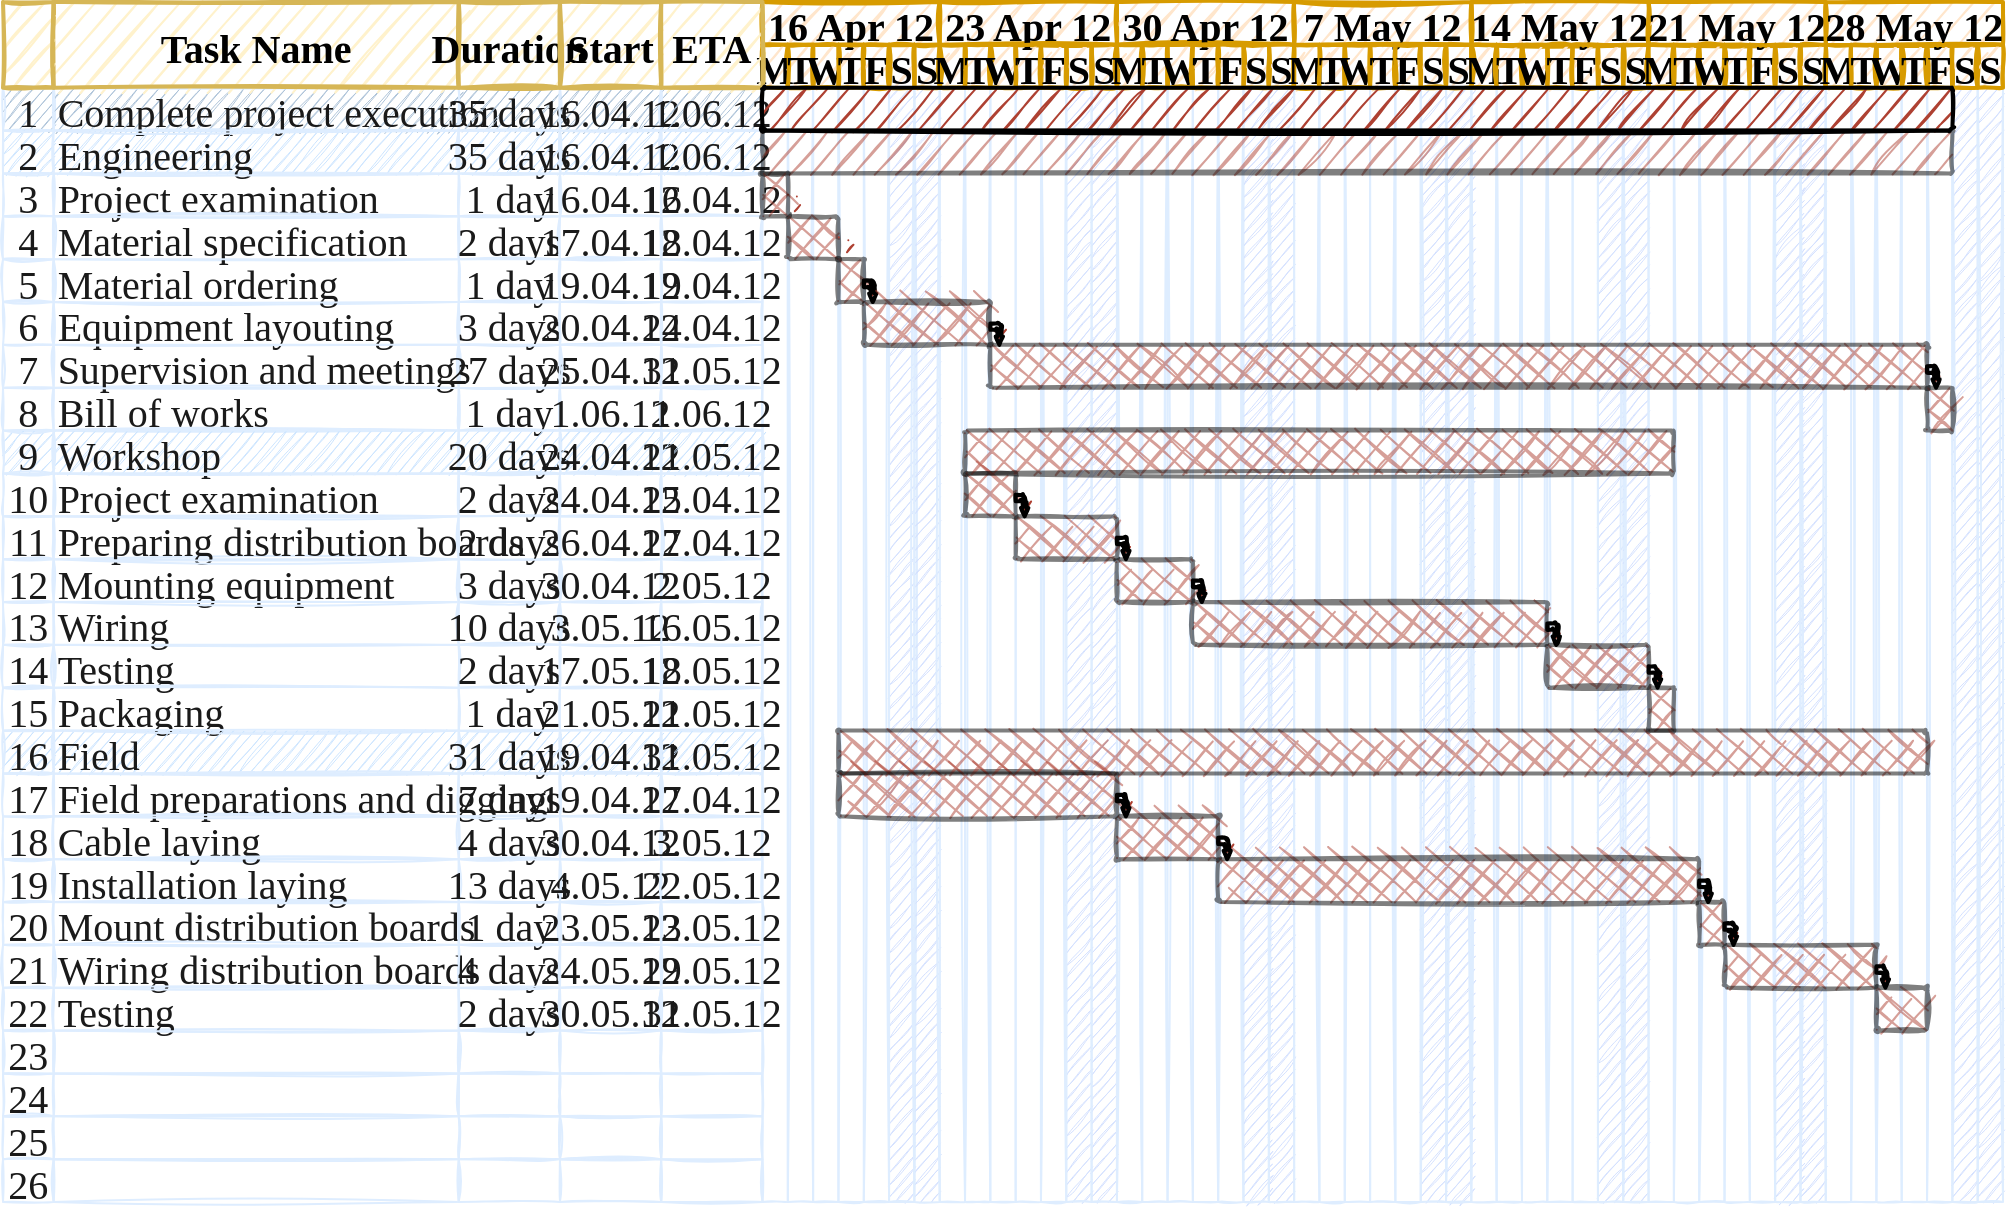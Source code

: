 <mxfile version="15.8.7" type="device"><diagram name="Page-1" id="8378b5f6-a2b2-b727-a746-972ab9d02e00"><mxGraphModel dx="1106" dy="997" grid="1" gridSize="10" guides="1" tooltips="1" connect="0" arrows="1" fold="1" page="1" pageScale="1.5" pageWidth="1169" pageHeight="827" background="none" math="0" shadow="0"><root><mxCell id="0"/><mxCell id="1" parent="0"/><mxCell id="Jb5etwuH94DxNTtTHdHw-278" value="" style="group" vertex="1" connectable="0" parent="1"><mxGeometry x="86.5" y="340" width="1000" height="600" as="geometry"/></mxCell><mxCell id="63" value="1" style="strokeColor=#DEEDFF;fillColor=#ADC3D9;sketch=1;fontColor=#1A1A1A;fontFamily=FZJingLeiS-R-GB;fontSize=20;" parent="Jb5etwuH94DxNTtTHdHw-278" vertex="1"><mxGeometry x="2.428e-13" y="42.857" width="25.316" height="21.429" as="geometry"/></mxCell><mxCell id="64" value="Complete project execution" style="align=left;strokeColor=#DEEDFF;fillColor=#ADC3D9;sketch=1;fontColor=#1A1A1A;fontFamily=FZJingLeiS-R-GB;fontSize=20;" parent="Jb5etwuH94DxNTtTHdHw-278" vertex="1"><mxGeometry x="25.316" y="42.857" width="202.532" height="21.429" as="geometry"/></mxCell><mxCell id="65" value="35 days" style="strokeColor=#DEEDFF;fillColor=#ADC3D9;sketch=1;fontColor=#1A1A1A;fontFamily=FZJingLeiS-R-GB;fontSize=20;" parent="Jb5etwuH94DxNTtTHdHw-278" vertex="1"><mxGeometry x="227.848" y="42.857" width="50.633" height="21.429" as="geometry"/></mxCell><mxCell id="66" value="16.04.12" style="strokeColor=#DEEDFF;fillColor=#ADC3D9;sketch=1;fontColor=#1A1A1A;fontFamily=FZJingLeiS-R-GB;fontSize=20;" parent="Jb5etwuH94DxNTtTHdHw-278" vertex="1"><mxGeometry x="278.481" y="42.857" width="50.633" height="21.429" as="geometry"/></mxCell><mxCell id="67" value="1.06.12" style="strokeColor=#DEEDFF;fillColor=#ADC3D9;sketch=1;fontColor=#1A1A1A;fontFamily=FZJingLeiS-R-GB;fontSize=20;" parent="Jb5etwuH94DxNTtTHdHw-278" vertex="1"><mxGeometry x="329.114" y="42.857" width="50.633" height="21.429" as="geometry"/></mxCell><mxCell id="68" value="" style="strokeColor=#DEEDFF;sketch=1;fontColor=#1A1A1A;fontFamily=FZJingLeiS-R-GB;fillColor=none;fontSize=20;" parent="Jb5etwuH94DxNTtTHdHw-278" vertex="1"><mxGeometry x="379.747" y="42.857" width="12.658" height="557.143" as="geometry"/></mxCell><mxCell id="69" value="2" style="strokeColor=#DEEDFF;fillColor=#CCE5FF;sketch=1;fontColor=#1A1A1A;fontFamily=FZJingLeiS-R-GB;fontSize=20;" parent="Jb5etwuH94DxNTtTHdHw-278" vertex="1"><mxGeometry x="4.047e-13" y="64.286" width="25.316" height="21.429" as="geometry"/></mxCell><mxCell id="70" value="Engineering" style="align=left;strokeColor=#DEEDFF;fillColor=#CCE5FF;sketch=1;fontColor=#1A1A1A;fontFamily=FZJingLeiS-R-GB;fontSize=20;" parent="Jb5etwuH94DxNTtTHdHw-278" vertex="1"><mxGeometry x="25.316" y="64.286" width="202.532" height="21.429" as="geometry"/></mxCell><mxCell id="71" value="35 days" style="strokeColor=#DEEDFF;fillColor=#CCE5FF;sketch=1;fontColor=#1A1A1A;fontFamily=FZJingLeiS-R-GB;fontSize=20;" parent="Jb5etwuH94DxNTtTHdHw-278" vertex="1"><mxGeometry x="227.848" y="64.286" width="50.633" height="21.429" as="geometry"/></mxCell><mxCell id="72" value="16.04.12" style="strokeColor=#DEEDFF;fillColor=#CCE5FF;sketch=1;fontColor=#1A1A1A;fontFamily=FZJingLeiS-R-GB;fontSize=20;" parent="Jb5etwuH94DxNTtTHdHw-278" vertex="1"><mxGeometry x="278.481" y="64.286" width="50.633" height="21.429" as="geometry"/></mxCell><mxCell id="73" value="1.06.12" style="strokeColor=#DEEDFF;fillColor=#CCE5FF;sketch=1;fontColor=#1A1A1A;fontFamily=FZJingLeiS-R-GB;fontSize=20;" parent="Jb5etwuH94DxNTtTHdHw-278" vertex="1"><mxGeometry x="329.114" y="64.286" width="50.633" height="21.429" as="geometry"/></mxCell><mxCell id="74" value="3" style="strokeColor=#DEEDFF;sketch=1;fontColor=#1A1A1A;fontFamily=FZJingLeiS-R-GB;fillColor=none;fontSize=20;" parent="Jb5etwuH94DxNTtTHdHw-278" vertex="1"><mxGeometry x="4.137e-13" y="85.714" width="25.316" height="21.429" as="geometry"/></mxCell><mxCell id="75" value="Project examination" style="align=left;strokeColor=#DEEDFF;sketch=1;fontColor=#1A1A1A;fontFamily=FZJingLeiS-R-GB;fillColor=none;fontSize=20;" parent="Jb5etwuH94DxNTtTHdHw-278" vertex="1"><mxGeometry x="25.316" y="85.714" width="202.532" height="21.429" as="geometry"/></mxCell><mxCell id="76" value="1 day" style="strokeColor=#DEEDFF;sketch=1;fontColor=#1A1A1A;fontFamily=FZJingLeiS-R-GB;fillColor=none;fontSize=20;" parent="Jb5etwuH94DxNTtTHdHw-278" vertex="1"><mxGeometry x="227.848" y="85.714" width="50.633" height="21.429" as="geometry"/></mxCell><mxCell id="77" value="16.04.12" style="strokeColor=#DEEDFF;sketch=1;fontColor=#1A1A1A;fontFamily=FZJingLeiS-R-GB;fillColor=none;fontSize=20;" parent="Jb5etwuH94DxNTtTHdHw-278" vertex="1"><mxGeometry x="278.481" y="85.714" width="50.633" height="21.429" as="geometry"/></mxCell><mxCell id="78" value="16.04.12" style="strokeColor=#DEEDFF;sketch=1;fontColor=#1A1A1A;fontFamily=FZJingLeiS-R-GB;fillColor=none;fontSize=20;" parent="Jb5etwuH94DxNTtTHdHw-278" vertex="1"><mxGeometry x="329.114" y="85.714" width="50.633" height="21.429" as="geometry"/></mxCell><mxCell id="79" value="4" style="strokeColor=#DEEDFF;sketch=1;fontColor=#1A1A1A;fontFamily=FZJingLeiS-R-GB;fillColor=none;fontSize=20;" parent="Jb5etwuH94DxNTtTHdHw-278" vertex="1"><mxGeometry x="2.428e-13" y="107.143" width="25.316" height="21.429" as="geometry"/></mxCell><mxCell id="80" value="Material specification" style="align=left;strokeColor=#DEEDFF;sketch=1;fontColor=#1A1A1A;fontFamily=FZJingLeiS-R-GB;fillColor=none;fontSize=20;" parent="Jb5etwuH94DxNTtTHdHw-278" vertex="1"><mxGeometry x="25.316" y="107.143" width="202.532" height="21.429" as="geometry"/></mxCell><mxCell id="81" value="2 days" style="strokeColor=#DEEDFF;sketch=1;fontColor=#1A1A1A;fontFamily=FZJingLeiS-R-GB;fillColor=none;fontSize=20;" parent="Jb5etwuH94DxNTtTHdHw-278" vertex="1"><mxGeometry x="227.848" y="107.143" width="50.633" height="21.429" as="geometry"/></mxCell><mxCell id="82" value="17.04.12" style="strokeColor=#DEEDFF;sketch=1;fontColor=#1A1A1A;fontFamily=FZJingLeiS-R-GB;fillColor=none;fontSize=20;" parent="Jb5etwuH94DxNTtTHdHw-278" vertex="1"><mxGeometry x="278.481" y="107.143" width="50.633" height="21.429" as="geometry"/></mxCell><mxCell id="83" value="18.04.12" style="strokeColor=#DEEDFF;sketch=1;fontColor=#1A1A1A;fontFamily=FZJingLeiS-R-GB;fillColor=none;fontSize=20;" parent="Jb5etwuH94DxNTtTHdHw-278" vertex="1"><mxGeometry x="329.114" y="107.143" width="50.633" height="21.429" as="geometry"/></mxCell><mxCell id="84" value="5" style="strokeColor=#DEEDFF;sketch=1;fontColor=#1A1A1A;fontFamily=FZJingLeiS-R-GB;fillColor=none;fontSize=20;" parent="Jb5etwuH94DxNTtTHdHw-278" vertex="1"><mxGeometry x="1.889e-13" y="128.571" width="25.316" height="21.429" as="geometry"/></mxCell><mxCell id="85" value="Material ordering" style="align=left;strokeColor=#DEEDFF;sketch=1;fontColor=#1A1A1A;fontFamily=FZJingLeiS-R-GB;fillColor=none;fontSize=20;" parent="Jb5etwuH94DxNTtTHdHw-278" vertex="1"><mxGeometry x="25.316" y="128.571" width="202.532" height="21.429" as="geometry"/></mxCell><mxCell id="86" value="1 day" style="strokeColor=#DEEDFF;sketch=1;fontColor=#1A1A1A;fontFamily=FZJingLeiS-R-GB;fillColor=none;fontSize=20;" parent="Jb5etwuH94DxNTtTHdHw-278" vertex="1"><mxGeometry x="227.848" y="128.571" width="50.633" height="21.429" as="geometry"/></mxCell><mxCell id="87" value="19.04.12" style="strokeColor=#DEEDFF;sketch=1;fontColor=#1A1A1A;fontFamily=FZJingLeiS-R-GB;fillColor=none;fontSize=20;" parent="Jb5etwuH94DxNTtTHdHw-278" vertex="1"><mxGeometry x="278.481" y="128.571" width="50.633" height="21.429" as="geometry"/></mxCell><mxCell id="88" value="19.04.12" style="strokeColor=#DEEDFF;sketch=1;fontColor=#1A1A1A;fontFamily=FZJingLeiS-R-GB;fillColor=none;fontSize=20;" parent="Jb5etwuH94DxNTtTHdHw-278" vertex="1"><mxGeometry x="329.114" y="128.571" width="50.633" height="21.429" as="geometry"/></mxCell><mxCell id="89" value="6" style="strokeColor=#DEEDFF;sketch=1;fontColor=#1A1A1A;fontFamily=FZJingLeiS-R-GB;fillColor=none;fontSize=20;" parent="Jb5etwuH94DxNTtTHdHw-278" vertex="1"><mxGeometry x="1.799e-13" y="150.0" width="25.316" height="21.429" as="geometry"/></mxCell><mxCell id="90" value="Equipment layouting" style="align=left;strokeColor=#DEEDFF;sketch=1;fontColor=#1A1A1A;fontFamily=FZJingLeiS-R-GB;fillColor=none;fontSize=20;" parent="Jb5etwuH94DxNTtTHdHw-278" vertex="1"><mxGeometry x="25.316" y="150.0" width="202.532" height="21.429" as="geometry"/></mxCell><mxCell id="91" value="3 days" style="strokeColor=#DEEDFF;sketch=1;fontColor=#1A1A1A;fontFamily=FZJingLeiS-R-GB;fillColor=none;fontSize=20;" parent="Jb5etwuH94DxNTtTHdHw-278" vertex="1"><mxGeometry x="227.848" y="150.0" width="50.633" height="21.429" as="geometry"/></mxCell><mxCell id="92" value="20.04.12" style="strokeColor=#DEEDFF;sketch=1;fontColor=#1A1A1A;fontFamily=FZJingLeiS-R-GB;fillColor=none;fontSize=20;" parent="Jb5etwuH94DxNTtTHdHw-278" vertex="1"><mxGeometry x="278.481" y="150.0" width="50.633" height="21.429" as="geometry"/></mxCell><mxCell id="93" value="24.04.12" style="strokeColor=#DEEDFF;sketch=1;fontColor=#1A1A1A;fontFamily=FZJingLeiS-R-GB;fillColor=none;fontSize=20;" parent="Jb5etwuH94DxNTtTHdHw-278" vertex="1"><mxGeometry x="329.114" y="150.0" width="50.633" height="21.429" as="geometry"/></mxCell><mxCell id="94" value="7" style="strokeColor=#DEEDFF;sketch=1;fontColor=#1A1A1A;fontFamily=FZJingLeiS-R-GB;fillColor=none;fontSize=20;" parent="Jb5etwuH94DxNTtTHdHw-278" vertex="1"><mxGeometry x="6.386e-13" y="171.429" width="25.316" height="21.429" as="geometry"/></mxCell><mxCell id="95" value="Supervision and meetings" style="align=left;strokeColor=#DEEDFF;sketch=1;fontColor=#1A1A1A;fontFamily=FZJingLeiS-R-GB;fillColor=none;fontSize=20;" parent="Jb5etwuH94DxNTtTHdHw-278" vertex="1"><mxGeometry x="25.316" y="171.429" width="202.532" height="21.429" as="geometry"/></mxCell><mxCell id="96" value="27 days" style="strokeColor=#DEEDFF;sketch=1;fontColor=#1A1A1A;fontFamily=FZJingLeiS-R-GB;fillColor=none;fontSize=20;" parent="Jb5etwuH94DxNTtTHdHw-278" vertex="1"><mxGeometry x="227.848" y="171.429" width="50.633" height="21.429" as="geometry"/></mxCell><mxCell id="97" value="25.04.12" style="strokeColor=#DEEDFF;sketch=1;fontColor=#1A1A1A;fontFamily=FZJingLeiS-R-GB;fillColor=none;fontSize=20;" parent="Jb5etwuH94DxNTtTHdHw-278" vertex="1"><mxGeometry x="278.481" y="171.429" width="50.633" height="21.429" as="geometry"/></mxCell><mxCell id="98" value="31.05.12" style="strokeColor=#DEEDFF;sketch=1;fontColor=#1A1A1A;fontFamily=FZJingLeiS-R-GB;fillColor=none;fontSize=20;" parent="Jb5etwuH94DxNTtTHdHw-278" vertex="1"><mxGeometry x="329.114" y="171.429" width="50.633" height="21.429" as="geometry"/></mxCell><mxCell id="99" value="8" style="strokeColor=#DEEDFF;sketch=1;fontColor=#1A1A1A;fontFamily=FZJingLeiS-R-GB;fillColor=none;fontSize=20;" parent="Jb5etwuH94DxNTtTHdHw-278" vertex="1"><mxGeometry x="6.476e-13" y="192.857" width="25.316" height="21.429" as="geometry"/></mxCell><mxCell id="100" value="Bill of works" style="align=left;strokeColor=#DEEDFF;sketch=1;fontColor=#1A1A1A;fontFamily=FZJingLeiS-R-GB;fillColor=none;fontSize=20;" parent="Jb5etwuH94DxNTtTHdHw-278" vertex="1"><mxGeometry x="25.316" y="192.857" width="202.532" height="21.429" as="geometry"/></mxCell><mxCell id="101" value="1 day" style="strokeColor=#DEEDFF;sketch=1;fontColor=#1A1A1A;fontFamily=FZJingLeiS-R-GB;fillColor=none;fontSize=20;" parent="Jb5etwuH94DxNTtTHdHw-278" vertex="1"><mxGeometry x="227.848" y="192.857" width="50.633" height="21.429" as="geometry"/></mxCell><mxCell id="102" value="1.06.12" style="strokeColor=#DEEDFF;sketch=1;fontColor=#1A1A1A;fontFamily=FZJingLeiS-R-GB;fillColor=none;fontSize=20;" parent="Jb5etwuH94DxNTtTHdHw-278" vertex="1"><mxGeometry x="278.481" y="192.857" width="50.633" height="21.429" as="geometry"/></mxCell><mxCell id="103" value="1.06.12" style="strokeColor=#DEEDFF;sketch=1;fontColor=#1A1A1A;fontFamily=FZJingLeiS-R-GB;fillColor=none;fontSize=20;" parent="Jb5etwuH94DxNTtTHdHw-278" vertex="1"><mxGeometry x="329.114" y="192.857" width="50.633" height="21.429" as="geometry"/></mxCell><mxCell id="104" value="9" style="strokeColor=#DEEDFF;fillColor=#CCE5FF;sketch=1;fontColor=#1A1A1A;fontFamily=FZJingLeiS-R-GB;fontSize=20;" parent="Jb5etwuH94DxNTtTHdHw-278" vertex="1"><mxGeometry x="4.767e-13" y="214.286" width="25.316" height="21.429" as="geometry"/></mxCell><mxCell id="105" value="Workshop" style="align=left;strokeColor=#DEEDFF;fillColor=#CCE5FF;sketch=1;fontColor=#1A1A1A;fontFamily=FZJingLeiS-R-GB;fontSize=20;" parent="Jb5etwuH94DxNTtTHdHw-278" vertex="1"><mxGeometry x="25.316" y="214.286" width="202.532" height="21.429" as="geometry"/></mxCell><mxCell id="106" value="20 days" style="strokeColor=#DEEDFF;fillColor=#CCE5FF;sketch=1;fontColor=#1A1A1A;fontFamily=FZJingLeiS-R-GB;fontSize=20;" parent="Jb5etwuH94DxNTtTHdHw-278" vertex="1"><mxGeometry x="227.848" y="214.286" width="50.633" height="21.429" as="geometry"/></mxCell><mxCell id="107" value="24.04.12" style="strokeColor=#DEEDFF;fillColor=#CCE5FF;sketch=1;fontColor=#1A1A1A;fontFamily=FZJingLeiS-R-GB;fontSize=20;" parent="Jb5etwuH94DxNTtTHdHw-278" vertex="1"><mxGeometry x="278.481" y="214.286" width="50.633" height="21.429" as="geometry"/></mxCell><mxCell id="108" value="21.05.12" style="strokeColor=#DEEDFF;fillColor=#CCE5FF;sketch=1;fontColor=#1A1A1A;fontFamily=FZJingLeiS-R-GB;fontSize=20;" parent="Jb5etwuH94DxNTtTHdHw-278" vertex="1"><mxGeometry x="329.114" y="214.286" width="50.633" height="21.429" as="geometry"/></mxCell><mxCell id="109" value="10" style="strokeColor=#DEEDFF;sketch=1;fontColor=#1A1A1A;fontFamily=FZJingLeiS-R-GB;fillColor=none;fontSize=20;" parent="Jb5etwuH94DxNTtTHdHw-278" vertex="1"><mxGeometry x="4.227e-13" y="235.714" width="25.316" height="21.429" as="geometry"/></mxCell><mxCell id="110" value="Project examination" style="align=left;strokeColor=#DEEDFF;sketch=1;fontColor=#1A1A1A;fontFamily=FZJingLeiS-R-GB;fillColor=none;fontSize=20;" parent="Jb5etwuH94DxNTtTHdHw-278" vertex="1"><mxGeometry x="25.316" y="235.714" width="202.532" height="21.429" as="geometry"/></mxCell><mxCell id="111" value="2 days" style="strokeColor=#DEEDFF;sketch=1;fontColor=#1A1A1A;fontFamily=FZJingLeiS-R-GB;fillColor=none;fontSize=20;" parent="Jb5etwuH94DxNTtTHdHw-278" vertex="1"><mxGeometry x="227.848" y="235.714" width="50.633" height="21.429" as="geometry"/></mxCell><mxCell id="112" value="24.04.12" style="strokeColor=#DEEDFF;sketch=1;fontColor=#1A1A1A;fontFamily=FZJingLeiS-R-GB;fillColor=none;fontSize=20;" parent="Jb5etwuH94DxNTtTHdHw-278" vertex="1"><mxGeometry x="278.481" y="235.714" width="50.633" height="21.429" as="geometry"/></mxCell><mxCell id="113" value="25.04.12" style="strokeColor=#DEEDFF;sketch=1;fontColor=#1A1A1A;fontFamily=FZJingLeiS-R-GB;fillColor=none;fontSize=20;" parent="Jb5etwuH94DxNTtTHdHw-278" vertex="1"><mxGeometry x="329.114" y="235.714" width="50.633" height="21.429" as="geometry"/></mxCell><mxCell id="114" value="11" style="strokeColor=#DEEDFF;sketch=1;fontColor=#1A1A1A;fontFamily=FZJingLeiS-R-GB;fillColor=none;fontSize=20;" parent="Jb5etwuH94DxNTtTHdHw-278" vertex="1"><mxGeometry x="4.137e-13" y="257.143" width="25.316" height="21.429" as="geometry"/></mxCell><mxCell id="115" value="Preparing distribution boards" style="align=left;strokeColor=#DEEDFF;sketch=1;fontColor=#1A1A1A;fontFamily=FZJingLeiS-R-GB;fillColor=none;fontSize=20;" parent="Jb5etwuH94DxNTtTHdHw-278" vertex="1"><mxGeometry x="25.316" y="257.143" width="202.532" height="21.429" as="geometry"/></mxCell><mxCell id="116" value="2 days" style="strokeColor=#DEEDFF;sketch=1;fontColor=#1A1A1A;fontFamily=FZJingLeiS-R-GB;fillColor=none;fontSize=20;" parent="Jb5etwuH94DxNTtTHdHw-278" vertex="1"><mxGeometry x="227.848" y="257.143" width="50.633" height="21.429" as="geometry"/></mxCell><mxCell id="117" value="26.04.12" style="strokeColor=#DEEDFF;sketch=1;fontColor=#1A1A1A;fontFamily=FZJingLeiS-R-GB;fillColor=none;fontSize=20;" parent="Jb5etwuH94DxNTtTHdHw-278" vertex="1"><mxGeometry x="278.481" y="257.143" width="50.633" height="21.429" as="geometry"/></mxCell><mxCell id="118" value="27.04.12" style="strokeColor=#DEEDFF;sketch=1;fontColor=#1A1A1A;fontFamily=FZJingLeiS-R-GB;fillColor=none;fontSize=20;" parent="Jb5etwuH94DxNTtTHdHw-278" vertex="1"><mxGeometry x="329.114" y="257.143" width="50.633" height="21.429" as="geometry"/></mxCell><mxCell id="119" value="12" style="strokeColor=#DEEDFF;sketch=1;fontColor=#1A1A1A;fontFamily=FZJingLeiS-R-GB;fillColor=none;fontSize=20;" parent="Jb5etwuH94DxNTtTHdHw-278" vertex="1"><mxGeometry x="2.249e-13" y="278.571" width="25.316" height="21.429" as="geometry"/></mxCell><mxCell id="120" value="Mounting equipment" style="align=left;strokeColor=#DEEDFF;sketch=1;fontColor=#1A1A1A;fontFamily=FZJingLeiS-R-GB;fillColor=none;fontSize=20;" parent="Jb5etwuH94DxNTtTHdHw-278" vertex="1"><mxGeometry x="25.316" y="278.571" width="202.532" height="21.429" as="geometry"/></mxCell><mxCell id="121" value="3 days" style="strokeColor=#DEEDFF;sketch=1;fontColor=#1A1A1A;fontFamily=FZJingLeiS-R-GB;fillColor=none;fontSize=20;" parent="Jb5etwuH94DxNTtTHdHw-278" vertex="1"><mxGeometry x="227.848" y="278.571" width="50.633" height="21.429" as="geometry"/></mxCell><mxCell id="122" value="30.04.12" style="strokeColor=#DEEDFF;sketch=1;fontColor=#1A1A1A;fontFamily=FZJingLeiS-R-GB;fillColor=none;fontSize=20;" parent="Jb5etwuH94DxNTtTHdHw-278" vertex="1"><mxGeometry x="278.481" y="278.571" width="50.633" height="21.429" as="geometry"/></mxCell><mxCell id="123" value="2.05.12" style="strokeColor=#DEEDFF;sketch=1;fontColor=#1A1A1A;fontFamily=FZJingLeiS-R-GB;fillColor=none;fontSize=20;" parent="Jb5etwuH94DxNTtTHdHw-278" vertex="1"><mxGeometry x="329.114" y="278.571" width="50.633" height="21.429" as="geometry"/></mxCell><mxCell id="124" value="13" style="strokeColor=#DEEDFF;sketch=1;fontColor=#1A1A1A;fontFamily=FZJingLeiS-R-GB;fillColor=none;fontSize=20;" parent="Jb5etwuH94DxNTtTHdHw-278" vertex="1"><mxGeometry x="2.338e-13" y="300.0" width="25.316" height="21.429" as="geometry"/></mxCell><mxCell id="125" value="Wiring" style="align=left;strokeColor=#DEEDFF;sketch=1;fontColor=#1A1A1A;fontFamily=FZJingLeiS-R-GB;fillColor=none;fontSize=20;" parent="Jb5etwuH94DxNTtTHdHw-278" vertex="1"><mxGeometry x="25.316" y="300.0" width="202.532" height="21.429" as="geometry"/></mxCell><mxCell id="126" value="10 days" style="strokeColor=#DEEDFF;sketch=1;fontColor=#1A1A1A;fontFamily=FZJingLeiS-R-GB;fillColor=none;fontSize=20;" parent="Jb5etwuH94DxNTtTHdHw-278" vertex="1"><mxGeometry x="227.848" y="300.0" width="50.633" height="21.429" as="geometry"/></mxCell><mxCell id="127" value="3.05.12" style="strokeColor=#DEEDFF;sketch=1;fontColor=#1A1A1A;fontFamily=FZJingLeiS-R-GB;fillColor=none;fontSize=20;" parent="Jb5etwuH94DxNTtTHdHw-278" vertex="1"><mxGeometry x="278.481" y="300.0" width="50.633" height="21.429" as="geometry"/></mxCell><mxCell id="128" value="16.05.12" style="strokeColor=#DEEDFF;sketch=1;fontColor=#1A1A1A;fontFamily=FZJingLeiS-R-GB;fillColor=none;fontSize=20;" parent="Jb5etwuH94DxNTtTHdHw-278" vertex="1"><mxGeometry x="329.114" y="300.0" width="50.633" height="21.429" as="geometry"/></mxCell><mxCell id="129" value="14" style="strokeColor=#DEEDFF;sketch=1;fontColor=#1A1A1A;fontFamily=FZJingLeiS-R-GB;fillColor=none;fontSize=20;" parent="Jb5etwuH94DxNTtTHdHw-278" vertex="1"><mxGeometry x="6.296e-14" y="321.429" width="25.316" height="21.429" as="geometry"/></mxCell><mxCell id="130" value="Testing" style="align=left;strokeColor=#DEEDFF;sketch=1;fontColor=#1A1A1A;fontFamily=FZJingLeiS-R-GB;fillColor=none;fontSize=20;" parent="Jb5etwuH94DxNTtTHdHw-278" vertex="1"><mxGeometry x="25.316" y="321.429" width="202.532" height="21.429" as="geometry"/></mxCell><mxCell id="131" value="2 days" style="strokeColor=#DEEDFF;sketch=1;fontColor=#1A1A1A;fontFamily=FZJingLeiS-R-GB;fillColor=none;fontSize=20;" parent="Jb5etwuH94DxNTtTHdHw-278" vertex="1"><mxGeometry x="227.848" y="321.429" width="50.633" height="21.429" as="geometry"/></mxCell><mxCell id="132" value="17.05.12" style="strokeColor=#DEEDFF;sketch=1;fontColor=#1A1A1A;fontFamily=FZJingLeiS-R-GB;fillColor=none;fontSize=20;" parent="Jb5etwuH94DxNTtTHdHw-278" vertex="1"><mxGeometry x="278.481" y="321.429" width="50.633" height="21.429" as="geometry"/></mxCell><mxCell id="133" value="18.05.12" style="strokeColor=#DEEDFF;sketch=1;fontColor=#1A1A1A;fontFamily=FZJingLeiS-R-GB;fillColor=none;fontSize=20;" parent="Jb5etwuH94DxNTtTHdHw-278" vertex="1"><mxGeometry x="329.114" y="321.429" width="50.633" height="21.429" as="geometry"/></mxCell><mxCell id="134" value="15" style="strokeColor=#DEEDFF;fillColor=none;sketch=1;fontColor=#1A1A1A;fontFamily=FZJingLeiS-R-GB;fontSize=20;" parent="Jb5etwuH94DxNTtTHdHw-278" vertex="1"><mxGeometry x="8.994e-15" y="342.857" width="25.316" height="21.429" as="geometry"/></mxCell><mxCell id="135" value="Packaging" style="align=left;strokeColor=#DEEDFF;fillColor=none;sketch=1;fontColor=#1A1A1A;fontFamily=FZJingLeiS-R-GB;fontSize=20;" parent="Jb5etwuH94DxNTtTHdHw-278" vertex="1"><mxGeometry x="25.316" y="342.857" width="202.532" height="21.429" as="geometry"/></mxCell><mxCell id="136" value="1 day" style="strokeColor=#DEEDFF;fillColor=none;sketch=1;fontColor=#1A1A1A;fontFamily=FZJingLeiS-R-GB;fontSize=20;" parent="Jb5etwuH94DxNTtTHdHw-278" vertex="1"><mxGeometry x="227.848" y="342.857" width="50.633" height="21.429" as="geometry"/></mxCell><mxCell id="137" value="21.05.12" style="strokeColor=#DEEDFF;fillColor=none;sketch=1;fontColor=#1A1A1A;fontFamily=FZJingLeiS-R-GB;fontSize=20;" parent="Jb5etwuH94DxNTtTHdHw-278" vertex="1"><mxGeometry x="278.481" y="342.857" width="50.633" height="21.429" as="geometry"/></mxCell><mxCell id="138" value="21.05.12" style="strokeColor=#DEEDFF;fillColor=none;sketch=1;fontColor=#1A1A1A;fontFamily=FZJingLeiS-R-GB;fontSize=20;" parent="Jb5etwuH94DxNTtTHdHw-278" vertex="1"><mxGeometry x="329.114" y="342.857" width="50.633" height="21.429" as="geometry"/></mxCell><mxCell id="139" value="16" style="strokeColor=#DEEDFF;fillColor=#CCE5FF;sketch=1;fontColor=#1A1A1A;fontFamily=FZJingLeiS-R-GB;fontSize=20;" parent="Jb5etwuH94DxNTtTHdHw-278" vertex="1"><mxGeometry y="364.286" width="25.316" height="21.429" as="geometry"/></mxCell><mxCell id="140" value="Field" style="align=left;strokeColor=#DEEDFF;fillColor=#CCE5FF;sketch=1;fontColor=#1A1A1A;fontFamily=FZJingLeiS-R-GB;fontSize=20;" parent="Jb5etwuH94DxNTtTHdHw-278" vertex="1"><mxGeometry x="25.316" y="364.286" width="202.532" height="21.429" as="geometry"/></mxCell><mxCell id="141" value="31 days" style="strokeColor=#DEEDFF;fillColor=#CCE5FF;sketch=1;fontColor=#1A1A1A;fontFamily=FZJingLeiS-R-GB;fontSize=20;" parent="Jb5etwuH94DxNTtTHdHw-278" vertex="1"><mxGeometry x="227.848" y="364.286" width="50.633" height="21.429" as="geometry"/></mxCell><mxCell id="142" value="19.04.12" style="strokeColor=#DEEDFF;fillColor=#CCE5FF;sketch=1;fontColor=#1A1A1A;fontFamily=FZJingLeiS-R-GB;fontSize=20;" parent="Jb5etwuH94DxNTtTHdHw-278" vertex="1"><mxGeometry x="278.481" y="364.286" width="50.633" height="21.429" as="geometry"/></mxCell><mxCell id="143" value="31.05.12" style="strokeColor=#DEEDFF;fillColor=#CCE5FF;sketch=1;fontColor=#1A1A1A;fontFamily=FZJingLeiS-R-GB;fontSize=20;" parent="Jb5etwuH94DxNTtTHdHw-278" vertex="1"><mxGeometry x="329.114" y="364.286" width="50.633" height="21.429" as="geometry"/></mxCell><mxCell id="144" value="17" style="strokeColor=#DEEDFF;sketch=1;fontColor=#1A1A1A;fontFamily=FZJingLeiS-R-GB;fillColor=none;fontSize=20;" parent="Jb5etwuH94DxNTtTHdHw-278" vertex="1"><mxGeometry x="8.724e-13" y="385.714" width="25.316" height="21.429" as="geometry"/></mxCell><mxCell id="145" value="Field preparations and digging" style="align=left;strokeColor=#DEEDFF;sketch=1;fontColor=#1A1A1A;fontFamily=FZJingLeiS-R-GB;fillColor=none;fontSize=20;" parent="Jb5etwuH94DxNTtTHdHw-278" vertex="1"><mxGeometry x="25.316" y="385.714" width="202.532" height="21.429" as="geometry"/></mxCell><mxCell id="146" value="7 days" style="strokeColor=#DEEDFF;sketch=1;fontColor=#1A1A1A;fontFamily=FZJingLeiS-R-GB;fillColor=none;fontSize=20;" parent="Jb5etwuH94DxNTtTHdHw-278" vertex="1"><mxGeometry x="227.848" y="385.714" width="50.633" height="21.429" as="geometry"/></mxCell><mxCell id="147" value="19.04.12" style="strokeColor=#DEEDFF;sketch=1;fontColor=#1A1A1A;fontFamily=FZJingLeiS-R-GB;fillColor=none;fontSize=20;" parent="Jb5etwuH94DxNTtTHdHw-278" vertex="1"><mxGeometry x="278.481" y="385.714" width="50.633" height="21.429" as="geometry"/></mxCell><mxCell id="148" value="27.04.12" style="strokeColor=#DEEDFF;sketch=1;fontColor=#1A1A1A;fontFamily=FZJingLeiS-R-GB;fillColor=none;fontSize=20;" parent="Jb5etwuH94DxNTtTHdHw-278" vertex="1"><mxGeometry x="329.114" y="385.714" width="50.633" height="21.429" as="geometry"/></mxCell><mxCell id="149" value="18" style="strokeColor=#DEEDFF;sketch=1;fontColor=#1A1A1A;fontFamily=FZJingLeiS-R-GB;fillColor=none;fontSize=20;" parent="Jb5etwuH94DxNTtTHdHw-278" vertex="1"><mxGeometry x="8.904e-13" y="407.143" width="25.316" height="21.429" as="geometry"/></mxCell><mxCell id="150" value="Cable laying" style="align=left;strokeColor=#DEEDFF;sketch=1;fontColor=#1A1A1A;fontFamily=FZJingLeiS-R-GB;fillColor=none;fontSize=20;" parent="Jb5etwuH94DxNTtTHdHw-278" vertex="1"><mxGeometry x="25.316" y="407.143" width="202.532" height="21.429" as="geometry"/></mxCell><mxCell id="151" value="4 days" style="strokeColor=#DEEDFF;sketch=1;fontColor=#1A1A1A;fontFamily=FZJingLeiS-R-GB;fillColor=none;fontSize=20;" parent="Jb5etwuH94DxNTtTHdHw-278" vertex="1"><mxGeometry x="227.848" y="407.143" width="50.633" height="21.429" as="geometry"/></mxCell><mxCell id="152" value="30.04.12" style="strokeColor=#DEEDFF;sketch=1;fontColor=#1A1A1A;fontFamily=FZJingLeiS-R-GB;fillColor=none;fontSize=20;" parent="Jb5etwuH94DxNTtTHdHw-278" vertex="1"><mxGeometry x="278.481" y="407.143" width="50.633" height="21.429" as="geometry"/></mxCell><mxCell id="153" value="3.05.12" style="strokeColor=#DEEDFF;sketch=1;fontColor=#1A1A1A;fontFamily=FZJingLeiS-R-GB;fillColor=none;fontSize=20;" parent="Jb5etwuH94DxNTtTHdHw-278" vertex="1"><mxGeometry x="329.114" y="407.143" width="50.633" height="21.429" as="geometry"/></mxCell><mxCell id="154" value="19" style="strokeColor=#DEEDFF;sketch=1;fontColor=#1A1A1A;fontFamily=FZJingLeiS-R-GB;fillColor=none;fontSize=20;" parent="Jb5etwuH94DxNTtTHdHw-278" vertex="1"><mxGeometry x="7.105e-13" y="428.571" width="25.316" height="21.429" as="geometry"/></mxCell><mxCell id="155" value="Installation laying" style="align=left;strokeColor=#DEEDFF;sketch=1;fontColor=#1A1A1A;fontFamily=FZJingLeiS-R-GB;fillColor=none;fontSize=20;" parent="Jb5etwuH94DxNTtTHdHw-278" vertex="1"><mxGeometry x="25.316" y="428.571" width="202.532" height="21.429" as="geometry"/></mxCell><mxCell id="156" value="13 days" style="strokeColor=#DEEDFF;sketch=1;fontColor=#1A1A1A;fontFamily=FZJingLeiS-R-GB;fillColor=none;fontSize=20;" parent="Jb5etwuH94DxNTtTHdHw-278" vertex="1"><mxGeometry x="227.848" y="428.571" width="50.633" height="21.429" as="geometry"/></mxCell><mxCell id="157" value="4.05.12" style="strokeColor=#DEEDFF;sketch=1;fontColor=#1A1A1A;fontFamily=FZJingLeiS-R-GB;fillColor=none;fontSize=20;" parent="Jb5etwuH94DxNTtTHdHw-278" vertex="1"><mxGeometry x="278.481" y="428.571" width="50.633" height="21.429" as="geometry"/></mxCell><mxCell id="158" value="22.05.12" style="strokeColor=#DEEDFF;sketch=1;fontColor=#1A1A1A;fontFamily=FZJingLeiS-R-GB;fillColor=none;fontSize=20;" parent="Jb5etwuH94DxNTtTHdHw-278" vertex="1"><mxGeometry x="329.114" y="428.571" width="50.633" height="21.429" as="geometry"/></mxCell><mxCell id="159" value="20" style="strokeColor=#DEEDFF;sketch=1;fontColor=#1A1A1A;fontFamily=FZJingLeiS-R-GB;fillColor=none;fontSize=20;" parent="Jb5etwuH94DxNTtTHdHw-278" vertex="1"><mxGeometry x="6.566e-13" y="450.0" width="25.316" height="21.429" as="geometry"/></mxCell><mxCell id="160" value="Mount distribution boards" style="align=left;strokeColor=#DEEDFF;sketch=1;fontColor=#1A1A1A;fontFamily=FZJingLeiS-R-GB;fillColor=none;fontSize=20;" parent="Jb5etwuH94DxNTtTHdHw-278" vertex="1"><mxGeometry x="25.316" y="450.0" width="202.532" height="21.429" as="geometry"/></mxCell><mxCell id="161" value="1 day" style="strokeColor=#DEEDFF;sketch=1;fontColor=#1A1A1A;fontFamily=FZJingLeiS-R-GB;fillColor=none;fontSize=20;" parent="Jb5etwuH94DxNTtTHdHw-278" vertex="1"><mxGeometry x="227.848" y="450.0" width="50.633" height="21.429" as="geometry"/></mxCell><mxCell id="162" value="23.05.12" style="strokeColor=#DEEDFF;sketch=1;fontColor=#1A1A1A;fontFamily=FZJingLeiS-R-GB;fillColor=none;fontSize=20;" parent="Jb5etwuH94DxNTtTHdHw-278" vertex="1"><mxGeometry x="278.481" y="450.0" width="50.633" height="21.429" as="geometry"/></mxCell><mxCell id="163" value="23.05.12" style="strokeColor=#DEEDFF;sketch=1;fontColor=#1A1A1A;fontFamily=FZJingLeiS-R-GB;fillColor=none;fontSize=20;" parent="Jb5etwuH94DxNTtTHdHw-278" vertex="1"><mxGeometry x="329.114" y="450.0" width="50.633" height="21.429" as="geometry"/></mxCell><mxCell id="164" value="21" style="strokeColor=#DEEDFF;sketch=1;fontColor=#1A1A1A;fontFamily=FZJingLeiS-R-GB;fillColor=none;fontSize=20;" parent="Jb5etwuH94DxNTtTHdHw-278" vertex="1"><mxGeometry x="6.566e-13" y="471.429" width="25.316" height="21.429" as="geometry"/></mxCell><mxCell id="165" value="Wiring distribution boards" style="align=left;strokeColor=#DEEDFF;sketch=1;fontColor=#1A1A1A;fontFamily=FZJingLeiS-R-GB;fillColor=none;fontSize=20;" parent="Jb5etwuH94DxNTtTHdHw-278" vertex="1"><mxGeometry x="25.316" y="471.429" width="202.532" height="21.429" as="geometry"/></mxCell><mxCell id="166" value="4 days" style="strokeColor=#DEEDFF;sketch=1;fontColor=#1A1A1A;fontFamily=FZJingLeiS-R-GB;fillColor=none;fontSize=20;" parent="Jb5etwuH94DxNTtTHdHw-278" vertex="1"><mxGeometry x="227.848" y="471.429" width="50.633" height="21.429" as="geometry"/></mxCell><mxCell id="167" value="24.05.12" style="strokeColor=#DEEDFF;sketch=1;fontColor=#1A1A1A;fontFamily=FZJingLeiS-R-GB;fillColor=none;fontSize=20;" parent="Jb5etwuH94DxNTtTHdHw-278" vertex="1"><mxGeometry x="278.481" y="471.429" width="50.633" height="21.429" as="geometry"/></mxCell><mxCell id="168" value="29.05.12" style="strokeColor=#DEEDFF;sketch=1;fontColor=#1A1A1A;fontFamily=FZJingLeiS-R-GB;fillColor=none;fontSize=20;" parent="Jb5etwuH94DxNTtTHdHw-278" vertex="1"><mxGeometry x="329.114" y="471.429" width="50.633" height="21.429" as="geometry"/></mxCell><mxCell id="169" value="22" style="strokeColor=#DEEDFF;sketch=1;fontColor=#1A1A1A;fontFamily=FZJingLeiS-R-GB;fillColor=none;fontSize=20;" parent="Jb5etwuH94DxNTtTHdHw-278" vertex="1"><mxGeometry x="1.106e-12" y="492.857" width="25.316" height="21.429" as="geometry"/></mxCell><mxCell id="170" value="Testing" style="align=left;strokeColor=#DEEDFF;sketch=1;fontColor=#1A1A1A;fontFamily=FZJingLeiS-R-GB;fillColor=none;fontSize=20;" parent="Jb5etwuH94DxNTtTHdHw-278" vertex="1"><mxGeometry x="25.316" y="492.857" width="202.532" height="21.429" as="geometry"/></mxCell><mxCell id="171" value="2 days" style="strokeColor=#DEEDFF;sketch=1;fontColor=#1A1A1A;fontFamily=FZJingLeiS-R-GB;fillColor=none;fontSize=20;" parent="Jb5etwuH94DxNTtTHdHw-278" vertex="1"><mxGeometry x="227.848" y="492.857" width="50.633" height="21.429" as="geometry"/></mxCell><mxCell id="172" value="30.05.12" style="strokeColor=#DEEDFF;sketch=1;fontColor=#1A1A1A;fontFamily=FZJingLeiS-R-GB;fillColor=none;fontSize=20;" parent="Jb5etwuH94DxNTtTHdHw-278" vertex="1"><mxGeometry x="278.481" y="492.857" width="50.633" height="21.429" as="geometry"/></mxCell><mxCell id="173" value="31.05.12" style="strokeColor=#DEEDFF;sketch=1;fontColor=#1A1A1A;fontFamily=FZJingLeiS-R-GB;fillColor=none;fontSize=20;" parent="Jb5etwuH94DxNTtTHdHw-278" vertex="1"><mxGeometry x="329.114" y="492.857" width="50.633" height="21.429" as="geometry"/></mxCell><mxCell id="174" value="23" style="strokeColor=#DEEDFF;sketch=1;fontColor=#1A1A1A;fontFamily=FZJingLeiS-R-GB;fillColor=none;fontSize=20;" parent="Jb5etwuH94DxNTtTHdHw-278" vertex="1"><mxGeometry x="1.124e-12" y="514.286" width="25.316" height="21.429" as="geometry"/></mxCell><mxCell id="175" value="" style="align=left;strokeColor=#DEEDFF;sketch=1;fontColor=#1A1A1A;fontFamily=FZJingLeiS-R-GB;fillColor=none;fontSize=20;" parent="Jb5etwuH94DxNTtTHdHw-278" vertex="1"><mxGeometry x="25.316" y="514.286" width="202.532" height="21.429" as="geometry"/></mxCell><mxCell id="176" value="" style="strokeColor=#DEEDFF;sketch=1;fontColor=#1A1A1A;fontFamily=FZJingLeiS-R-GB;fillColor=none;fontSize=20;" parent="Jb5etwuH94DxNTtTHdHw-278" vertex="1"><mxGeometry x="227.848" y="514.286" width="50.633" height="21.429" as="geometry"/></mxCell><mxCell id="177" value="" style="strokeColor=#DEEDFF;sketch=1;fontColor=#1A1A1A;fontFamily=FZJingLeiS-R-GB;fillColor=none;fontSize=20;" parent="Jb5etwuH94DxNTtTHdHw-278" vertex="1"><mxGeometry x="278.481" y="514.286" width="50.633" height="21.429" as="geometry"/></mxCell><mxCell id="178" value="" style="strokeColor=#DEEDFF;sketch=1;fontColor=#1A1A1A;fontFamily=FZJingLeiS-R-GB;fillColor=none;fontSize=20;" parent="Jb5etwuH94DxNTtTHdHw-278" vertex="1"><mxGeometry x="329.114" y="514.286" width="50.633" height="21.429" as="geometry"/></mxCell><mxCell id="179" value="24" style="strokeColor=#DEEDFF;sketch=1;fontColor=#1A1A1A;fontFamily=FZJingLeiS-R-GB;fillColor=none;fontSize=20;" parent="Jb5etwuH94DxNTtTHdHw-278" vertex="1"><mxGeometry x="9.444e-13" y="535.714" width="25.316" height="21.429" as="geometry"/></mxCell><mxCell id="180" value="" style="align=left;strokeColor=#DEEDFF;sketch=1;fontColor=#1A1A1A;fontFamily=FZJingLeiS-R-GB;fillColor=none;fontSize=20;" parent="Jb5etwuH94DxNTtTHdHw-278" vertex="1"><mxGeometry x="25.316" y="535.714" width="202.532" height="21.429" as="geometry"/></mxCell><mxCell id="181" value="" style="strokeColor=#DEEDFF;sketch=1;fontColor=#1A1A1A;fontFamily=FZJingLeiS-R-GB;fillColor=none;fontSize=20;" parent="Jb5etwuH94DxNTtTHdHw-278" vertex="1"><mxGeometry x="227.848" y="535.714" width="50.633" height="21.429" as="geometry"/></mxCell><mxCell id="182" value="" style="strokeColor=#DEEDFF;sketch=1;fontColor=#1A1A1A;fontFamily=FZJingLeiS-R-GB;fillColor=none;fontSize=20;" parent="Jb5etwuH94DxNTtTHdHw-278" vertex="1"><mxGeometry x="278.481" y="535.714" width="50.633" height="21.429" as="geometry"/></mxCell><mxCell id="183" value="" style="strokeColor=#DEEDFF;sketch=1;fontColor=#1A1A1A;fontFamily=FZJingLeiS-R-GB;fillColor=none;fontSize=20;" parent="Jb5etwuH94DxNTtTHdHw-278" vertex="1"><mxGeometry x="329.114" y="535.714" width="50.633" height="21.429" as="geometry"/></mxCell><mxCell id="184" value="25" style="strokeColor=#DEEDFF;sketch=1;fontColor=#1A1A1A;fontFamily=FZJingLeiS-R-GB;fillColor=none;fontSize=20;" parent="Jb5etwuH94DxNTtTHdHw-278" vertex="1"><mxGeometry x="8.904e-13" y="557.143" width="25.316" height="21.429" as="geometry"/></mxCell><mxCell id="185" value="" style="align=left;strokeColor=#DEEDFF;sketch=1;fontColor=#1A1A1A;fontFamily=FZJingLeiS-R-GB;fillColor=none;fontSize=20;" parent="Jb5etwuH94DxNTtTHdHw-278" vertex="1"><mxGeometry x="25.316" y="557.143" width="202.532" height="21.429" as="geometry"/></mxCell><mxCell id="186" value="" style="strokeColor=#DEEDFF;sketch=1;fontColor=#1A1A1A;fontFamily=FZJingLeiS-R-GB;fillColor=none;fontSize=20;" parent="Jb5etwuH94DxNTtTHdHw-278" vertex="1"><mxGeometry x="227.848" y="557.143" width="50.633" height="21.429" as="geometry"/></mxCell><mxCell id="187" value="" style="strokeColor=#DEEDFF;sketch=1;fontColor=#1A1A1A;fontFamily=FZJingLeiS-R-GB;fillColor=none;fontSize=20;" parent="Jb5etwuH94DxNTtTHdHw-278" vertex="1"><mxGeometry x="278.481" y="557.143" width="50.633" height="21.429" as="geometry"/></mxCell><mxCell id="188" value="" style="strokeColor=#DEEDFF;sketch=1;fontColor=#1A1A1A;fontFamily=FZJingLeiS-R-GB;fillColor=none;fontSize=20;" parent="Jb5etwuH94DxNTtTHdHw-278" vertex="1"><mxGeometry x="329.114" y="557.143" width="50.633" height="21.429" as="geometry"/></mxCell><mxCell id="189" value="26" style="strokeColor=#DEEDFF;sketch=1;fontColor=#1A1A1A;fontFamily=FZJingLeiS-R-GB;fillColor=none;fontSize=20;" parent="Jb5etwuH94DxNTtTHdHw-278" vertex="1"><mxGeometry x="8.904e-13" y="578.571" width="25.316" height="21.429" as="geometry"/></mxCell><mxCell id="190" value="" style="align=left;strokeColor=#DEEDFF;sketch=1;fontColor=#1A1A1A;fontFamily=FZJingLeiS-R-GB;fillColor=none;fontSize=20;" parent="Jb5etwuH94DxNTtTHdHw-278" vertex="1"><mxGeometry x="25.316" y="578.571" width="202.532" height="21.429" as="geometry"/></mxCell><mxCell id="191" value="" style="strokeColor=#DEEDFF;sketch=1;fontColor=#1A1A1A;fontFamily=FZJingLeiS-R-GB;fillColor=none;fontSize=20;" parent="Jb5etwuH94DxNTtTHdHw-278" vertex="1"><mxGeometry x="227.848" y="578.571" width="50.633" height="21.429" as="geometry"/></mxCell><mxCell id="192" value="" style="strokeColor=#DEEDFF;sketch=1;fontColor=#1A1A1A;fontFamily=FZJingLeiS-R-GB;fillColor=none;fontSize=20;" parent="Jb5etwuH94DxNTtTHdHw-278" vertex="1"><mxGeometry x="278.481" y="578.571" width="50.633" height="21.429" as="geometry"/></mxCell><mxCell id="193" value="" style="strokeColor=#DEEDFF;sketch=1;fontColor=#1A1A1A;fontFamily=FZJingLeiS-R-GB;fillColor=none;fontSize=20;" parent="Jb5etwuH94DxNTtTHdHw-278" vertex="1"><mxGeometry x="329.114" y="578.571" width="50.633" height="21.429" as="geometry"/></mxCell><mxCell id="194" value="" style="strokeColor=#DEEDFF;sketch=1;fontColor=#1A1A1A;fontFamily=FZJingLeiS-R-GB;fillColor=none;fontSize=20;" parent="Jb5etwuH94DxNTtTHdHw-278" vertex="1"><mxGeometry x="392.405" y="42.857" width="12.658" height="557.143" as="geometry"/></mxCell><mxCell id="195" value="" style="strokeColor=#DEEDFF;sketch=1;fontColor=#1A1A1A;fontFamily=FZJingLeiS-R-GB;fillColor=none;fontSize=20;" parent="Jb5etwuH94DxNTtTHdHw-278" vertex="1"><mxGeometry x="405.063" y="42.857" width="12.658" height="557.143" as="geometry"/></mxCell><mxCell id="196" value="" style="strokeColor=#DEEDFF;sketch=1;fontColor=#1A1A1A;fontFamily=FZJingLeiS-R-GB;fillColor=none;fontSize=20;" parent="Jb5etwuH94DxNTtTHdHw-278" vertex="1"><mxGeometry x="417.722" y="42.857" width="12.658" height="557.143" as="geometry"/></mxCell><mxCell id="197" value="" style="strokeColor=#DEEDFF;sketch=1;fontColor=#1A1A1A;fontFamily=FZJingLeiS-R-GB;fillColor=none;fontSize=20;" parent="Jb5etwuH94DxNTtTHdHw-278" vertex="1"><mxGeometry x="430.38" y="42.857" width="12.658" height="557.143" as="geometry"/></mxCell><mxCell id="198" value="" style="strokeColor=#DEEDFF;fillColor=#D4E1FF;sketch=1;fontColor=#1A1A1A;fontFamily=FZJingLeiS-R-GB;fontSize=20;" parent="Jb5etwuH94DxNTtTHdHw-278" vertex="1"><mxGeometry x="443.038" y="42.857" width="12.658" height="557.143" as="geometry"/></mxCell><mxCell id="199" value="" style="strokeColor=#DEEDFF;fillColor=#D4E1FF;sketch=1;fontColor=#1A1A1A;fontFamily=FZJingLeiS-R-GB;fontSize=20;" parent="Jb5etwuH94DxNTtTHdHw-278" vertex="1"><mxGeometry x="455.696" y="42.857" width="12.658" height="557.143" as="geometry"/></mxCell><mxCell id="200" value="" style="strokeColor=#DEEDFF;sketch=1;fontColor=#1A1A1A;fontFamily=FZJingLeiS-R-GB;fillColor=none;fontSize=20;" parent="Jb5etwuH94DxNTtTHdHw-278" vertex="1"><mxGeometry x="468.354" y="42.857" width="12.658" height="557.143" as="geometry"/></mxCell><mxCell id="201" value="" style="strokeColor=#DEEDFF;sketch=1;fontColor=#1A1A1A;fontFamily=FZJingLeiS-R-GB;fillColor=none;fontSize=20;" parent="Jb5etwuH94DxNTtTHdHw-278" vertex="1"><mxGeometry x="481.013" y="42.857" width="12.658" height="557.143" as="geometry"/></mxCell><mxCell id="202" value="" style="strokeColor=#DEEDFF;sketch=1;fontColor=#1A1A1A;fontFamily=FZJingLeiS-R-GB;fillColor=none;fontSize=20;" parent="Jb5etwuH94DxNTtTHdHw-278" vertex="1"><mxGeometry x="493.671" y="42.857" width="12.658" height="557.143" as="geometry"/></mxCell><mxCell id="203" value="" style="strokeColor=#DEEDFF;sketch=1;fontColor=#1A1A1A;fontFamily=FZJingLeiS-R-GB;fillColor=none;fontSize=20;" parent="Jb5etwuH94DxNTtTHdHw-278" vertex="1"><mxGeometry x="506.329" y="42.857" width="12.658" height="557.143" as="geometry"/></mxCell><mxCell id="204" value="" style="strokeColor=#DEEDFF;sketch=1;fontColor=#1A1A1A;fontFamily=FZJingLeiS-R-GB;fillColor=none;fontSize=20;" parent="Jb5etwuH94DxNTtTHdHw-278" vertex="1"><mxGeometry x="518.987" y="42.857" width="12.658" height="557.143" as="geometry"/></mxCell><mxCell id="205" value="" style="strokeColor=#DEEDFF;fillColor=#D4E1FF;sketch=1;fontColor=#1A1A1A;fontFamily=FZJingLeiS-R-GB;fontSize=20;" parent="Jb5etwuH94DxNTtTHdHw-278" vertex="1"><mxGeometry x="531.646" y="42.857" width="12.658" height="557.143" as="geometry"/></mxCell><mxCell id="206" value="" style="strokeColor=#DEEDFF;fillColor=#D4E1FF;sketch=1;fontColor=#1A1A1A;fontFamily=FZJingLeiS-R-GB;fontSize=20;" parent="Jb5etwuH94DxNTtTHdHw-278" vertex="1"><mxGeometry x="544.304" y="42.857" width="12.658" height="557.143" as="geometry"/></mxCell><mxCell id="207" value="" style="strokeColor=#DEEDFF;sketch=1;fontColor=#1A1A1A;fontFamily=FZJingLeiS-R-GB;fillColor=none;fontSize=20;" parent="Jb5etwuH94DxNTtTHdHw-278" vertex="1"><mxGeometry x="556.962" y="42.857" width="12.658" height="557.143" as="geometry"/></mxCell><mxCell id="208" value="" style="strokeColor=#DEEDFF;sketch=1;fontColor=#1A1A1A;fontFamily=FZJingLeiS-R-GB;fillColor=none;fontSize=20;" parent="Jb5etwuH94DxNTtTHdHw-278" vertex="1"><mxGeometry x="569.62" y="42.857" width="12.658" height="557.143" as="geometry"/></mxCell><mxCell id="209" value="" style="strokeColor=#DEEDFF;sketch=1;fontColor=#1A1A1A;fontFamily=FZJingLeiS-R-GB;fillColor=none;fontSize=20;" parent="Jb5etwuH94DxNTtTHdHw-278" vertex="1"><mxGeometry x="582.278" y="42.857" width="12.658" height="557.143" as="geometry"/></mxCell><mxCell id="210" value="" style="strokeColor=#DEEDFF;sketch=1;fontColor=#1A1A1A;fontFamily=FZJingLeiS-R-GB;fillColor=none;fontSize=20;" parent="Jb5etwuH94DxNTtTHdHw-278" vertex="1"><mxGeometry x="594.937" y="42.857" width="12.658" height="557.143" as="geometry"/></mxCell><mxCell id="211" value="" style="strokeColor=#DEEDFF;sketch=1;fontColor=#1A1A1A;fontFamily=FZJingLeiS-R-GB;fillColor=none;fontSize=20;" parent="Jb5etwuH94DxNTtTHdHw-278" vertex="1"><mxGeometry x="607.595" y="42.857" width="12.658" height="557.143" as="geometry"/></mxCell><mxCell id="212" value="" style="strokeColor=#DEEDFF;fillColor=#D4E1FF;sketch=1;fontColor=#1A1A1A;fontFamily=FZJingLeiS-R-GB;fontSize=20;" parent="Jb5etwuH94DxNTtTHdHw-278" vertex="1"><mxGeometry x="620.253" y="42.857" width="12.658" height="557.143" as="geometry"/></mxCell><mxCell id="213" value="" style="strokeColor=#DEEDFF;fillColor=#D4E1FF;sketch=1;fontColor=#1A1A1A;fontFamily=FZJingLeiS-R-GB;fontSize=20;" parent="Jb5etwuH94DxNTtTHdHw-278" vertex="1"><mxGeometry x="632.911" y="42.857" width="12.658" height="557.143" as="geometry"/></mxCell><mxCell id="214" value="" style="strokeColor=#DEEDFF;sketch=1;fontColor=#1A1A1A;fontFamily=FZJingLeiS-R-GB;fillColor=none;fontSize=20;" parent="Jb5etwuH94DxNTtTHdHw-278" vertex="1"><mxGeometry x="645.57" y="42.857" width="12.658" height="557.143" as="geometry"/></mxCell><mxCell id="215" value="" style="strokeColor=#DEEDFF;sketch=1;fontColor=#1A1A1A;fontFamily=FZJingLeiS-R-GB;fillColor=none;fontSize=20;" parent="Jb5etwuH94DxNTtTHdHw-278" vertex="1"><mxGeometry x="658.228" y="42.857" width="12.658" height="557.143" as="geometry"/></mxCell><mxCell id="216" value="" style="strokeColor=#DEEDFF;sketch=1;fontColor=#1A1A1A;fontFamily=FZJingLeiS-R-GB;fillColor=none;fontSize=20;" parent="Jb5etwuH94DxNTtTHdHw-278" vertex="1"><mxGeometry x="670.886" y="42.857" width="12.658" height="557.143" as="geometry"/></mxCell><mxCell id="217" value="" style="strokeColor=#DEEDFF;sketch=1;fontColor=#1A1A1A;fontFamily=FZJingLeiS-R-GB;fillColor=none;fontSize=20;" parent="Jb5etwuH94DxNTtTHdHw-278" vertex="1"><mxGeometry x="683.544" y="42.857" width="12.658" height="557.143" as="geometry"/></mxCell><mxCell id="218" value="" style="strokeColor=#DEEDFF;sketch=1;fontColor=#1A1A1A;fontFamily=FZJingLeiS-R-GB;fillColor=none;fontSize=20;" parent="Jb5etwuH94DxNTtTHdHw-278" vertex="1"><mxGeometry x="696.203" y="42.857" width="12.658" height="557.143" as="geometry"/></mxCell><mxCell id="219" value="" style="strokeColor=#DEEDFF;fillColor=#D4E1FF;sketch=1;fontColor=#1A1A1A;fontFamily=FZJingLeiS-R-GB;fontSize=20;" parent="Jb5etwuH94DxNTtTHdHw-278" vertex="1"><mxGeometry x="708.861" y="42.857" width="12.658" height="557.143" as="geometry"/></mxCell><mxCell id="220" value="" style="strokeColor=#DEEDFF;fillColor=#D4E1FF;sketch=1;fontColor=#1A1A1A;fontFamily=FZJingLeiS-R-GB;fontSize=20;" parent="Jb5etwuH94DxNTtTHdHw-278" vertex="1"><mxGeometry x="721.519" y="42.857" width="12.658" height="557.143" as="geometry"/></mxCell><mxCell id="221" value="" style="strokeColor=#DEEDFF;sketch=1;fontColor=#1A1A1A;fontFamily=FZJingLeiS-R-GB;fillColor=none;fontSize=20;" parent="Jb5etwuH94DxNTtTHdHw-278" vertex="1"><mxGeometry x="734.177" y="42.857" width="12.658" height="557.143" as="geometry"/></mxCell><mxCell id="222" value="" style="strokeColor=#DEEDFF;sketch=1;fontColor=#1A1A1A;fontFamily=FZJingLeiS-R-GB;fillColor=none;fontSize=20;" parent="Jb5etwuH94DxNTtTHdHw-278" vertex="1"><mxGeometry x="746.835" y="42.857" width="12.658" height="557.143" as="geometry"/></mxCell><mxCell id="223" value="" style="strokeColor=#DEEDFF;sketch=1;fontColor=#1A1A1A;fontFamily=FZJingLeiS-R-GB;fillColor=none;fontSize=20;" parent="Jb5etwuH94DxNTtTHdHw-278" vertex="1"><mxGeometry x="759.494" y="42.857" width="12.658" height="557.143" as="geometry"/></mxCell><mxCell id="224" value="" style="strokeColor=#DEEDFF;sketch=1;fontColor=#1A1A1A;fontFamily=FZJingLeiS-R-GB;fillColor=none;fontSize=20;" parent="Jb5etwuH94DxNTtTHdHw-278" vertex="1"><mxGeometry x="772.152" y="42.857" width="12.658" height="557.143" as="geometry"/></mxCell><mxCell id="225" value="" style="strokeColor=#DEEDFF;sketch=1;fontColor=#1A1A1A;fontFamily=FZJingLeiS-R-GB;fillColor=none;fontSize=20;" parent="Jb5etwuH94DxNTtTHdHw-278" vertex="1"><mxGeometry x="784.81" y="42.857" width="12.658" height="557.143" as="geometry"/></mxCell><mxCell id="226" value="" style="strokeColor=#DEEDFF;fillColor=#D4E1FF;sketch=1;fontColor=#1A1A1A;fontFamily=FZJingLeiS-R-GB;fontSize=20;" parent="Jb5etwuH94DxNTtTHdHw-278" vertex="1"><mxGeometry x="797.468" y="42.857" width="12.658" height="557.143" as="geometry"/></mxCell><mxCell id="227" value="" style="strokeColor=#DEEDFF;fillColor=#D4E1FF;sketch=1;fontColor=#1A1A1A;fontFamily=FZJingLeiS-R-GB;fontSize=20;" parent="Jb5etwuH94DxNTtTHdHw-278" vertex="1"><mxGeometry x="810.127" y="42.857" width="12.658" height="557.143" as="geometry"/></mxCell><mxCell id="228" value="" style="strokeColor=#DEEDFF;sketch=1;fontColor=#1A1A1A;fontFamily=FZJingLeiS-R-GB;fillColor=none;fontSize=20;" parent="Jb5etwuH94DxNTtTHdHw-278" vertex="1"><mxGeometry x="822.785" y="42.857" width="12.658" height="557.143" as="geometry"/></mxCell><mxCell id="229" value="" style="strokeColor=#DEEDFF;sketch=1;fontColor=#1A1A1A;fontFamily=FZJingLeiS-R-GB;fillColor=none;fontSize=20;" parent="Jb5etwuH94DxNTtTHdHw-278" vertex="1"><mxGeometry x="835.443" y="42.857" width="12.658" height="557.143" as="geometry"/></mxCell><mxCell id="230" value="" style="strokeColor=#DEEDFF;sketch=1;fontColor=#1A1A1A;fontFamily=FZJingLeiS-R-GB;fillColor=none;fontSize=20;" parent="Jb5etwuH94DxNTtTHdHw-278" vertex="1"><mxGeometry x="848.101" y="42.857" width="12.658" height="557.143" as="geometry"/></mxCell><mxCell id="231" value="" style="strokeColor=#DEEDFF;sketch=1;fontColor=#1A1A1A;fontFamily=FZJingLeiS-R-GB;fillColor=none;fontSize=20;" parent="Jb5etwuH94DxNTtTHdHw-278" vertex="1"><mxGeometry x="860.759" y="42.857" width="12.658" height="557.143" as="geometry"/></mxCell><mxCell id="232" value="" style="strokeColor=#DEEDFF;sketch=1;fontColor=#1A1A1A;fontFamily=FZJingLeiS-R-GB;fillColor=none;fontSize=20;" parent="Jb5etwuH94DxNTtTHdHw-278" vertex="1"><mxGeometry x="873.418" y="42.857" width="12.658" height="557.143" as="geometry"/></mxCell><mxCell id="233" value="" style="strokeColor=#DEEDFF;fillColor=#D4E1FF;sketch=1;fontColor=#1A1A1A;fontFamily=FZJingLeiS-R-GB;fontSize=20;" parent="Jb5etwuH94DxNTtTHdHw-278" vertex="1"><mxGeometry x="886.076" y="42.857" width="12.658" height="557.143" as="geometry"/></mxCell><mxCell id="234" value="" style="strokeColor=#DEEDFF;fillColor=#D4E1FF;sketch=1;fontColor=#1A1A1A;fontFamily=FZJingLeiS-R-GB;fontSize=20;" parent="Jb5etwuH94DxNTtTHdHw-278" vertex="1"><mxGeometry x="898.734" y="42.857" width="12.658" height="557.143" as="geometry"/></mxCell><mxCell id="235" value="" style="strokeColor=#DEEDFF;sketch=1;fontColor=#1A1A1A;fontFamily=FZJingLeiS-R-GB;fillColor=none;fontSize=20;" parent="Jb5etwuH94DxNTtTHdHw-278" vertex="1"><mxGeometry x="911.392" y="42.857" width="12.658" height="557.143" as="geometry"/></mxCell><mxCell id="236" value="" style="strokeColor=#DEEDFF;sketch=1;fontColor=#1A1A1A;fontFamily=FZJingLeiS-R-GB;fillColor=none;fontSize=20;" parent="Jb5etwuH94DxNTtTHdHw-278" vertex="1"><mxGeometry x="924.051" y="42.857" width="12.658" height="557.143" as="geometry"/></mxCell><mxCell id="237" value="" style="strokeColor=#DEEDFF;sketch=1;fontColor=#1A1A1A;fontFamily=FZJingLeiS-R-GB;fillColor=none;fontSize=20;" parent="Jb5etwuH94DxNTtTHdHw-278" vertex="1"><mxGeometry x="936.709" y="42.857" width="12.658" height="557.143" as="geometry"/></mxCell><mxCell id="238" value="" style="strokeColor=#DEEDFF;sketch=1;fontColor=#1A1A1A;fontFamily=FZJingLeiS-R-GB;fillColor=none;fontSize=20;" parent="Jb5etwuH94DxNTtTHdHw-278" vertex="1"><mxGeometry x="949.367" y="42.857" width="12.658" height="557.143" as="geometry"/></mxCell><mxCell id="239" value="" style="strokeColor=#DEEDFF;sketch=1;fontColor=#1A1A1A;fontFamily=FZJingLeiS-R-GB;fillColor=none;fontSize=20;" parent="Jb5etwuH94DxNTtTHdHw-278" vertex="1"><mxGeometry x="962.025" y="42.857" width="12.658" height="557.143" as="geometry"/></mxCell><mxCell id="240" value="" style="strokeColor=#DEEDFF;fillColor=#D4E1FF;sketch=1;fontColor=#1A1A1A;fontFamily=FZJingLeiS-R-GB;fontSize=20;" parent="Jb5etwuH94DxNTtTHdHw-278" vertex="1"><mxGeometry x="974.684" y="42.857" width="12.658" height="557.143" as="geometry"/></mxCell><mxCell id="241" value="" style="strokeColor=#DEEDFF;fillColor=#D4E1FF;sketch=1;fontColor=#1A1A1A;fontFamily=FZJingLeiS-R-GB;fontSize=20;" parent="Jb5etwuH94DxNTtTHdHw-278" vertex="1"><mxGeometry x="987.342" y="42.857" width="12.658" height="557.143" as="geometry"/></mxCell><mxCell id="2" value="Task Name" style="fillColor=#fff2cc;strokeColor=#d6b656;strokeWidth=2;fontStyle=1;sketch=1;fontFamily=FZJingLeiS-R-GB;fontSize=20;" parent="Jb5etwuH94DxNTtTHdHw-278" vertex="1"><mxGeometry x="25.316" width="202.532" height="42.857" as="geometry"/></mxCell><mxCell id="3" value="" style="fillColor=#fff2cc;strokeColor=#d6b656;strokeWidth=2;fontStyle=1;sketch=1;fontFamily=FZJingLeiS-R-GB;fontSize=20;" parent="Jb5etwuH94DxNTtTHdHw-278" vertex="1"><mxGeometry x="2.428e-13" width="25.316" height="42.857" as="geometry"/></mxCell><mxCell id="4" value="16 Apr 12" style="fillColor=#ffe6cc;strokeColor=#d79b00;strokeWidth=2;fontStyle=1;sketch=1;fontFamily=FZJingLeiS-R-GB;fontSize=20;" parent="Jb5etwuH94DxNTtTHdHw-278" vertex="1"><mxGeometry x="379.747" y="1.218e-13" width="88.608" height="21.429" as="geometry"/></mxCell><mxCell id="5" value="M" style="fillColor=#ffe6cc;strokeColor=#d79b00;strokeWidth=2;fontStyle=1;sketch=1;fontFamily=FZJingLeiS-R-GB;fontSize=20;" parent="Jb5etwuH94DxNTtTHdHw-278" vertex="1"><mxGeometry x="379.747" y="21.429" width="12.658" height="21.429" as="geometry"/></mxCell><mxCell id="6" value="T" style="fillColor=#ffe6cc;strokeColor=#d79b00;strokeWidth=2;fontStyle=1;sketch=1;fontFamily=FZJingLeiS-R-GB;fontSize=20;" parent="Jb5etwuH94DxNTtTHdHw-278" vertex="1"><mxGeometry x="392.405" y="21.429" width="12.658" height="21.429" as="geometry"/></mxCell><mxCell id="7" value="W" style="fillColor=#ffe6cc;strokeColor=#d79b00;strokeWidth=2;fontStyle=1;sketch=1;fontFamily=FZJingLeiS-R-GB;fontSize=20;" parent="Jb5etwuH94DxNTtTHdHw-278" vertex="1"><mxGeometry x="405.063" y="21.429" width="12.658" height="21.429" as="geometry"/></mxCell><mxCell id="8" value="T" style="fillColor=#ffe6cc;strokeColor=#d79b00;strokeWidth=2;fontStyle=1;sketch=1;fontFamily=FZJingLeiS-R-GB;fontSize=20;" parent="Jb5etwuH94DxNTtTHdHw-278" vertex="1"><mxGeometry x="417.722" y="21.429" width="12.658" height="21.429" as="geometry"/></mxCell><mxCell id="9" value="F" style="fillColor=#ffe6cc;strokeColor=#d79b00;strokeWidth=2;fontStyle=1;sketch=1;fontFamily=FZJingLeiS-R-GB;fontSize=20;" parent="Jb5etwuH94DxNTtTHdHw-278" vertex="1"><mxGeometry x="430.38" y="21.429" width="12.658" height="21.429" as="geometry"/></mxCell><mxCell id="10" value="S" style="fillColor=#ffe6cc;strokeColor=#d79b00;strokeWidth=2;fontStyle=1;sketch=1;fontFamily=FZJingLeiS-R-GB;fontSize=20;" parent="Jb5etwuH94DxNTtTHdHw-278" vertex="1"><mxGeometry x="443.038" y="21.429" width="12.658" height="21.429" as="geometry"/></mxCell><mxCell id="11" value="S" style="fillColor=#ffe6cc;strokeColor=#d79b00;strokeWidth=2;fontStyle=1;sketch=1;fontFamily=FZJingLeiS-R-GB;fontSize=20;" parent="Jb5etwuH94DxNTtTHdHw-278" vertex="1"><mxGeometry x="455.696" y="21.429" width="12.658" height="21.429" as="geometry"/></mxCell><mxCell id="12" value="Duration" style="fillColor=#fff2cc;strokeColor=#d6b656;strokeWidth=2;fontStyle=1;sketch=1;fontFamily=FZJingLeiS-R-GB;fontSize=20;" parent="Jb5etwuH94DxNTtTHdHw-278" vertex="1"><mxGeometry x="227.848" y="6.09e-14" width="50.633" height="42.857" as="geometry"/></mxCell><mxCell id="13" value="Start" style="fillColor=#fff2cc;strokeColor=#d6b656;strokeWidth=2;fontStyle=1;sketch=1;fontFamily=FZJingLeiS-R-GB;fontSize=20;" parent="Jb5etwuH94DxNTtTHdHw-278" vertex="1"><mxGeometry x="278.481" y="6.09e-14" width="50.633" height="42.857" as="geometry"/></mxCell><mxCell id="14" value="ETA" style="fillColor=#fff2cc;strokeColor=#d6b656;strokeWidth=2;fontStyle=1;sketch=1;fontFamily=FZJingLeiS-R-GB;fontSize=20;" parent="Jb5etwuH94DxNTtTHdHw-278" vertex="1"><mxGeometry x="329.114" y="1.218e-13" width="50.633" height="42.857" as="geometry"/></mxCell><mxCell id="15" value="23 Apr 12" style="fillColor=#ffe6cc;strokeColor=#d79b00;strokeWidth=2;fontStyle=1;sketch=1;fontFamily=FZJingLeiS-R-GB;fontSize=20;" parent="Jb5etwuH94DxNTtTHdHw-278" vertex="1"><mxGeometry x="468.354" y="1.218e-13" width="88.608" height="21.429" as="geometry"/></mxCell><mxCell id="16" value="M" style="fillColor=#ffe6cc;strokeColor=#d79b00;strokeWidth=2;fontStyle=1;sketch=1;fontFamily=FZJingLeiS-R-GB;fontSize=20;" parent="Jb5etwuH94DxNTtTHdHw-278" vertex="1"><mxGeometry x="468.354" y="21.429" width="12.658" height="21.429" as="geometry"/></mxCell><mxCell id="17" value="T" style="fillColor=#ffe6cc;strokeColor=#d79b00;strokeWidth=2;fontStyle=1;sketch=1;fontFamily=FZJingLeiS-R-GB;fontSize=20;" parent="Jb5etwuH94DxNTtTHdHw-278" vertex="1"><mxGeometry x="481.013" y="21.429" width="12.658" height="21.429" as="geometry"/></mxCell><mxCell id="18" value="W" style="fillColor=#ffe6cc;strokeColor=#d79b00;strokeWidth=2;fontStyle=1;sketch=1;fontFamily=FZJingLeiS-R-GB;fontSize=20;" parent="Jb5etwuH94DxNTtTHdHw-278" vertex="1"><mxGeometry x="493.671" y="21.429" width="12.658" height="21.429" as="geometry"/></mxCell><mxCell id="19" value="T" style="fillColor=#ffe6cc;strokeColor=#d79b00;strokeWidth=2;fontStyle=1;sketch=1;fontFamily=FZJingLeiS-R-GB;fontSize=20;" parent="Jb5etwuH94DxNTtTHdHw-278" vertex="1"><mxGeometry x="506.329" y="21.429" width="12.658" height="21.429" as="geometry"/></mxCell><mxCell id="20" value="F" style="fillColor=#ffe6cc;strokeColor=#d79b00;strokeWidth=2;fontStyle=1;sketch=1;fontFamily=FZJingLeiS-R-GB;fontSize=20;" parent="Jb5etwuH94DxNTtTHdHw-278" vertex="1"><mxGeometry x="518.987" y="21.429" width="12.658" height="21.429" as="geometry"/></mxCell><mxCell id="21" value="S" style="fillColor=#ffe6cc;strokeColor=#d79b00;strokeWidth=2;fontStyle=1;sketch=1;fontFamily=FZJingLeiS-R-GB;fontSize=20;" parent="Jb5etwuH94DxNTtTHdHw-278" vertex="1"><mxGeometry x="531.646" y="21.429" width="12.658" height="21.429" as="geometry"/></mxCell><mxCell id="22" value="S" style="fillColor=#ffe6cc;strokeColor=#d79b00;strokeWidth=2;fontStyle=1;sketch=1;fontFamily=FZJingLeiS-R-GB;fontSize=20;" parent="Jb5etwuH94DxNTtTHdHw-278" vertex="1"><mxGeometry x="544.304" y="21.429" width="12.658" height="21.429" as="geometry"/></mxCell><mxCell id="23" value="30 Apr 12" style="fillColor=#ffe6cc;strokeColor=#d79b00;strokeWidth=2;fontStyle=1;sketch=1;fontFamily=FZJingLeiS-R-GB;fontSize=20;" parent="Jb5etwuH94DxNTtTHdHw-278" vertex="1"><mxGeometry x="556.962" y="6.09e-14" width="88.608" height="21.429" as="geometry"/></mxCell><mxCell id="24" value="M" style="fillColor=#ffe6cc;strokeColor=#d79b00;strokeWidth=2;fontStyle=1;sketch=1;fontFamily=FZJingLeiS-R-GB;fontSize=20;" parent="Jb5etwuH94DxNTtTHdHw-278" vertex="1"><mxGeometry x="556.962" y="21.429" width="12.658" height="21.429" as="geometry"/></mxCell><mxCell id="25" value="T" style="fillColor=#ffe6cc;strokeColor=#d79b00;strokeWidth=2;fontStyle=1;sketch=1;fontFamily=FZJingLeiS-R-GB;fontSize=20;" parent="Jb5etwuH94DxNTtTHdHw-278" vertex="1"><mxGeometry x="569.62" y="21.429" width="12.658" height="21.429" as="geometry"/></mxCell><mxCell id="26" value="W" style="fillColor=#ffe6cc;strokeColor=#d79b00;strokeWidth=2;fontStyle=1;sketch=1;fontFamily=FZJingLeiS-R-GB;fontSize=20;" parent="Jb5etwuH94DxNTtTHdHw-278" vertex="1"><mxGeometry x="582.278" y="21.429" width="12.658" height="21.429" as="geometry"/></mxCell><mxCell id="27" value="T" style="fillColor=#ffe6cc;strokeColor=#d79b00;strokeWidth=2;fontStyle=1;sketch=1;fontFamily=FZJingLeiS-R-GB;fontSize=20;" parent="Jb5etwuH94DxNTtTHdHw-278" vertex="1"><mxGeometry x="594.937" y="21.429" width="12.658" height="21.429" as="geometry"/></mxCell><mxCell id="28" value="F" style="fillColor=#ffe6cc;strokeColor=#d79b00;strokeWidth=2;fontStyle=1;sketch=1;fontFamily=FZJingLeiS-R-GB;fontSize=20;" parent="Jb5etwuH94DxNTtTHdHw-278" vertex="1"><mxGeometry x="607.595" y="21.429" width="12.658" height="21.429" as="geometry"/></mxCell><mxCell id="29" value="S" style="fillColor=#ffe6cc;strokeColor=#d79b00;strokeWidth=2;fontStyle=1;sketch=1;fontFamily=FZJingLeiS-R-GB;fontSize=20;" parent="Jb5etwuH94DxNTtTHdHw-278" vertex="1"><mxGeometry x="620.253" y="21.429" width="12.658" height="21.429" as="geometry"/></mxCell><mxCell id="30" value="S" style="fillColor=#ffe6cc;strokeColor=#d79b00;strokeWidth=2;fontStyle=1;sketch=1;fontFamily=FZJingLeiS-R-GB;fontSize=20;" parent="Jb5etwuH94DxNTtTHdHw-278" vertex="1"><mxGeometry x="632.911" y="21.429" width="12.658" height="21.429" as="geometry"/></mxCell><mxCell id="31" value="7 May 12" style="fillColor=#ffe6cc;strokeColor=#d79b00;strokeWidth=2;fontStyle=1;sketch=1;fontFamily=FZJingLeiS-R-GB;fontSize=20;" parent="Jb5etwuH94DxNTtTHdHw-278" vertex="1"><mxGeometry x="645.57" y="6.09e-14" width="88.608" height="21.429" as="geometry"/></mxCell><mxCell id="32" value="M" style="fillColor=#ffe6cc;strokeColor=#d79b00;strokeWidth=2;fontStyle=1;sketch=1;fontFamily=FZJingLeiS-R-GB;fontSize=20;" parent="Jb5etwuH94DxNTtTHdHw-278" vertex="1"><mxGeometry x="645.57" y="21.429" width="12.658" height="21.429" as="geometry"/></mxCell><mxCell id="33" value="T" style="fillColor=#ffe6cc;strokeColor=#d79b00;strokeWidth=2;fontStyle=1;sketch=1;fontFamily=FZJingLeiS-R-GB;fontSize=20;" parent="Jb5etwuH94DxNTtTHdHw-278" vertex="1"><mxGeometry x="658.228" y="21.429" width="12.658" height="21.429" as="geometry"/></mxCell><mxCell id="34" value="W" style="fillColor=#ffe6cc;strokeColor=#d79b00;strokeWidth=2;fontStyle=1;sketch=1;fontFamily=FZJingLeiS-R-GB;fontSize=20;" parent="Jb5etwuH94DxNTtTHdHw-278" vertex="1"><mxGeometry x="670.886" y="21.429" width="12.658" height="21.429" as="geometry"/></mxCell><mxCell id="35" value="T" style="fillColor=#ffe6cc;strokeColor=#d79b00;strokeWidth=2;fontStyle=1;sketch=1;fontFamily=FZJingLeiS-R-GB;fontSize=20;" parent="Jb5etwuH94DxNTtTHdHw-278" vertex="1"><mxGeometry x="683.544" y="21.429" width="12.658" height="21.429" as="geometry"/></mxCell><mxCell id="36" value="F" style="fillColor=#ffe6cc;strokeColor=#d79b00;strokeWidth=2;fontStyle=1;sketch=1;fontFamily=FZJingLeiS-R-GB;fontSize=20;" parent="Jb5etwuH94DxNTtTHdHw-278" vertex="1"><mxGeometry x="696.203" y="21.429" width="12.658" height="21.429" as="geometry"/></mxCell><mxCell id="37" value="S" style="fillColor=#ffe6cc;strokeColor=#d79b00;strokeWidth=2;fontStyle=1;sketch=1;fontFamily=FZJingLeiS-R-GB;fontSize=20;" parent="Jb5etwuH94DxNTtTHdHw-278" vertex="1"><mxGeometry x="708.861" y="21.429" width="12.658" height="21.429" as="geometry"/></mxCell><mxCell id="38" value="S" style="fillColor=#ffe6cc;strokeColor=#d79b00;strokeWidth=2;fontStyle=1;sketch=1;fontFamily=FZJingLeiS-R-GB;fontSize=20;" parent="Jb5etwuH94DxNTtTHdHw-278" vertex="1"><mxGeometry x="721.519" y="21.429" width="12.658" height="21.429" as="geometry"/></mxCell><mxCell id="39" value="14 May 12" style="fillColor=#ffe6cc;strokeColor=#d79b00;strokeWidth=2;fontStyle=1;sketch=1;fontFamily=FZJingLeiS-R-GB;fontSize=20;" parent="Jb5etwuH94DxNTtTHdHw-278" vertex="1"><mxGeometry x="734.177" y="6.09e-14" width="88.608" height="21.429" as="geometry"/></mxCell><mxCell id="40" value="M" style="fillColor=#ffe6cc;strokeColor=#d79b00;strokeWidth=2;fontStyle=1;sketch=1;fontFamily=FZJingLeiS-R-GB;fontSize=20;" parent="Jb5etwuH94DxNTtTHdHw-278" vertex="1"><mxGeometry x="734.177" y="21.429" width="12.658" height="21.429" as="geometry"/></mxCell><mxCell id="41" value="T" style="fillColor=#ffe6cc;strokeColor=#d79b00;strokeWidth=2;fontStyle=1;sketch=1;fontFamily=FZJingLeiS-R-GB;fontSize=20;" parent="Jb5etwuH94DxNTtTHdHw-278" vertex="1"><mxGeometry x="746.835" y="21.429" width="12.658" height="21.429" as="geometry"/></mxCell><mxCell id="42" value="W" style="fillColor=#ffe6cc;strokeColor=#d79b00;strokeWidth=2;fontStyle=1;sketch=1;fontFamily=FZJingLeiS-R-GB;fontSize=20;" parent="Jb5etwuH94DxNTtTHdHw-278" vertex="1"><mxGeometry x="759.494" y="21.429" width="12.658" height="21.429" as="geometry"/></mxCell><mxCell id="43" value="T" style="fillColor=#ffe6cc;strokeColor=#d79b00;strokeWidth=2;fontStyle=1;sketch=1;fontFamily=FZJingLeiS-R-GB;fontSize=20;" parent="Jb5etwuH94DxNTtTHdHw-278" vertex="1"><mxGeometry x="772.152" y="21.429" width="12.658" height="21.429" as="geometry"/></mxCell><mxCell id="44" value="F" style="fillColor=#ffe6cc;strokeColor=#d79b00;strokeWidth=2;fontStyle=1;sketch=1;fontFamily=FZJingLeiS-R-GB;fontSize=20;" parent="Jb5etwuH94DxNTtTHdHw-278" vertex="1"><mxGeometry x="784.81" y="21.429" width="12.658" height="21.429" as="geometry"/></mxCell><mxCell id="45" value="S" style="fillColor=#ffe6cc;strokeColor=#d79b00;strokeWidth=2;fontStyle=1;sketch=1;fontFamily=FZJingLeiS-R-GB;fontSize=20;" parent="Jb5etwuH94DxNTtTHdHw-278" vertex="1"><mxGeometry x="797.468" y="21.429" width="12.658" height="21.429" as="geometry"/></mxCell><mxCell id="46" value="S" style="fillColor=#ffe6cc;strokeColor=#d79b00;strokeWidth=2;fontStyle=1;sketch=1;fontFamily=FZJingLeiS-R-GB;fontSize=20;" parent="Jb5etwuH94DxNTtTHdHw-278" vertex="1"><mxGeometry x="810.127" y="21.429" width="12.658" height="21.429" as="geometry"/></mxCell><mxCell id="47" value="21 May 12" style="fillColor=#ffe6cc;strokeColor=#d79b00;strokeWidth=2;fontStyle=1;sketch=1;fontFamily=FZJingLeiS-R-GB;fontSize=20;" parent="Jb5etwuH94DxNTtTHdHw-278" vertex="1"><mxGeometry x="822.785" width="88.608" height="21.429" as="geometry"/></mxCell><mxCell id="48" value="M" style="fillColor=#ffe6cc;strokeColor=#d79b00;strokeWidth=2;fontStyle=1;sketch=1;fontFamily=FZJingLeiS-R-GB;fontSize=20;" parent="Jb5etwuH94DxNTtTHdHw-278" vertex="1"><mxGeometry x="822.785" y="21.429" width="12.658" height="21.429" as="geometry"/></mxCell><mxCell id="49" value="T" style="fillColor=#ffe6cc;strokeColor=#d79b00;strokeWidth=2;fontStyle=1;sketch=1;fontFamily=FZJingLeiS-R-GB;fontSize=20;" parent="Jb5etwuH94DxNTtTHdHw-278" vertex="1"><mxGeometry x="835.443" y="21.429" width="12.658" height="21.429" as="geometry"/></mxCell><mxCell id="50" value="W" style="fillColor=#ffe6cc;strokeColor=#d79b00;strokeWidth=2;fontStyle=1;sketch=1;fontFamily=FZJingLeiS-R-GB;fontSize=20;" parent="Jb5etwuH94DxNTtTHdHw-278" vertex="1"><mxGeometry x="848.101" y="21.429" width="12.658" height="21.429" as="geometry"/></mxCell><mxCell id="51" value="T" style="fillColor=#ffe6cc;strokeColor=#d79b00;strokeWidth=2;fontStyle=1;sketch=1;fontFamily=FZJingLeiS-R-GB;fontSize=20;" parent="Jb5etwuH94DxNTtTHdHw-278" vertex="1"><mxGeometry x="860.759" y="21.429" width="12.658" height="21.429" as="geometry"/></mxCell><mxCell id="52" value="F" style="fillColor=#ffe6cc;strokeColor=#d79b00;strokeWidth=2;fontStyle=1;sketch=1;fontFamily=FZJingLeiS-R-GB;fontSize=20;" parent="Jb5etwuH94DxNTtTHdHw-278" vertex="1"><mxGeometry x="873.418" y="21.429" width="12.658" height="21.429" as="geometry"/></mxCell><mxCell id="53" value="S" style="fillColor=#ffe6cc;strokeColor=#d79b00;strokeWidth=2;fontStyle=1;sketch=1;fontFamily=FZJingLeiS-R-GB;fontSize=20;" parent="Jb5etwuH94DxNTtTHdHw-278" vertex="1"><mxGeometry x="886.076" y="21.429" width="12.658" height="21.429" as="geometry"/></mxCell><mxCell id="54" value="S" style="fillColor=#ffe6cc;strokeColor=#d79b00;strokeWidth=2;fontStyle=1;sketch=1;fontFamily=FZJingLeiS-R-GB;fontSize=20;" parent="Jb5etwuH94DxNTtTHdHw-278" vertex="1"><mxGeometry x="898.734" y="21.429" width="12.658" height="21.429" as="geometry"/></mxCell><mxCell id="55" value="28 May 12" style="fillColor=#ffe6cc;strokeColor=#d79b00;strokeWidth=2;fontStyle=1;sketch=1;fontFamily=FZJingLeiS-R-GB;fontSize=20;" parent="Jb5etwuH94DxNTtTHdHw-278" vertex="1"><mxGeometry x="911.392" y="1.218e-13" width="88.608" height="21.429" as="geometry"/></mxCell><mxCell id="56" value="M" style="fillColor=#ffe6cc;strokeColor=#d79b00;strokeWidth=2;fontStyle=1;sketch=1;fontFamily=FZJingLeiS-R-GB;fontSize=20;" parent="Jb5etwuH94DxNTtTHdHw-278" vertex="1"><mxGeometry x="911.392" y="21.429" width="12.658" height="21.429" as="geometry"/></mxCell><mxCell id="57" value="T" style="fillColor=#ffe6cc;strokeColor=#d79b00;strokeWidth=2;fontStyle=1;sketch=1;fontFamily=FZJingLeiS-R-GB;fontSize=20;" parent="Jb5etwuH94DxNTtTHdHw-278" vertex="1"><mxGeometry x="924.051" y="21.429" width="12.658" height="21.429" as="geometry"/></mxCell><mxCell id="58" value="W" style="fillColor=#ffe6cc;strokeColor=#d79b00;strokeWidth=2;fontStyle=1;sketch=1;fontFamily=FZJingLeiS-R-GB;fontSize=20;" parent="Jb5etwuH94DxNTtTHdHw-278" vertex="1"><mxGeometry x="936.709" y="21.429" width="12.658" height="21.429" as="geometry"/></mxCell><mxCell id="59" value="T" style="fillColor=#ffe6cc;strokeColor=#d79b00;strokeWidth=2;fontStyle=1;sketch=1;fontFamily=FZJingLeiS-R-GB;fontSize=20;" parent="Jb5etwuH94DxNTtTHdHw-278" vertex="1"><mxGeometry x="949.367" y="21.429" width="12.658" height="21.429" as="geometry"/></mxCell><mxCell id="60" value="F" style="fillColor=#ffe6cc;strokeColor=#d79b00;strokeWidth=2;fontStyle=1;sketch=1;fontFamily=FZJingLeiS-R-GB;fontSize=20;" parent="Jb5etwuH94DxNTtTHdHw-278" vertex="1"><mxGeometry x="962.025" y="21.429" width="12.658" height="21.429" as="geometry"/></mxCell><mxCell id="61" value="S" style="fillColor=#ffe6cc;strokeColor=#d79b00;strokeWidth=2;fontStyle=1;sketch=1;fontFamily=FZJingLeiS-R-GB;fontSize=20;" parent="Jb5etwuH94DxNTtTHdHw-278" vertex="1"><mxGeometry x="974.684" y="21.429" width="12.658" height="21.429" as="geometry"/></mxCell><mxCell id="62" value="S" style="fillColor=#ffe6cc;strokeColor=#d79b00;strokeWidth=2;fontStyle=1;sketch=1;fontFamily=FZJingLeiS-R-GB;fontSize=20;" parent="Jb5etwuH94DxNTtTHdHw-278" vertex="1"><mxGeometry x="987.342" y="21.429" width="12.658" height="21.429" as="geometry"/></mxCell><mxCell id="242" value="" style="shape=mxgraph.flowchart.process;fillColor=#AE4132;strokeColor=#000000;strokeWidth=2;opacity=50;sketch=1;fontColor=#1A1A1A;fontFamily=FZJingLeiS-R-GB;fontSize=20;" parent="Jb5etwuH94DxNTtTHdHw-278" vertex="1"><mxGeometry x="379.747" y="64.286" width="594.937" height="21.429" as="geometry"/></mxCell><mxCell id="243" value="" style="shape=mxgraph.arrows.bent_right_arrow;fillColor=#AE4132;strokeColor=none;strokeWidth=2;direction=south;sketch=1;fontColor=#1A1A1A;fillStyle=cross-hatch;fontFamily=FZJingLeiS-R-GB;fontSize=20;" parent="Jb5etwuH94DxNTtTHdHw-278" vertex="1"><mxGeometry x="392.405" y="96.429" width="6.329" height="10.714" as="geometry"/></mxCell><mxCell id="244" value="" style="shape=mxgraph.flowchart.process;fillColor=#AE4132;strokeColor=default;strokeWidth=2;opacity=50;sketch=1;fontColor=#1A1A1A;fillStyle=cross-hatch;fontFamily=FZJingLeiS-R-GB;fontSize=20;" parent="Jb5etwuH94DxNTtTHdHw-278" vertex="1"><mxGeometry x="379.747" y="85.714" width="12.658" height="21.429" as="geometry"/></mxCell><mxCell id="245" value="" style="shape=mxgraph.flowchart.process;fillColor=#AE4132;strokeColor=default;strokeWidth=2;opacity=50;sketch=1;fontColor=#1A1A1A;fillStyle=cross-hatch;fontFamily=FZJingLeiS-R-GB;fontSize=20;" parent="Jb5etwuH94DxNTtTHdHw-278" vertex="1"><mxGeometry x="392.405" y="107.143" width="25.316" height="21.429" as="geometry"/></mxCell><mxCell id="246" value="" style="shape=mxgraph.flowchart.process;fillColor=#AE4132;strokeColor=default;strokeWidth=2;opacity=50;sketch=1;fontColor=#1A1A1A;fillStyle=cross-hatch;fontFamily=FZJingLeiS-R-GB;fontSize=20;" parent="Jb5etwuH94DxNTtTHdHw-278" vertex="1"><mxGeometry x="417.722" y="128.571" width="12.658" height="21.429" as="geometry"/></mxCell><mxCell id="247" value="" style="shape=mxgraph.flowchart.process;fillColor=#AE4132;strokeColor=default;strokeWidth=2;opacity=50;sketch=1;fontColor=#1A1A1A;fillStyle=cross-hatch;fontFamily=FZJingLeiS-R-GB;fontSize=20;" parent="Jb5etwuH94DxNTtTHdHw-278" vertex="1"><mxGeometry x="493.671" y="171.429" width="468.354" height="21.429" as="geometry"/></mxCell><mxCell id="248" value="" style="shape=mxgraph.flowchart.process;fillColor=#AE4132;strokeColor=default;strokeWidth=2;opacity=50;sketch=1;fontColor=#1A1A1A;fillStyle=cross-hatch;fontFamily=FZJingLeiS-R-GB;fontSize=20;" parent="Jb5etwuH94DxNTtTHdHw-278" vertex="1"><mxGeometry x="962.025" y="192.857" width="12.658" height="21.429" as="geometry"/></mxCell><mxCell id="249" value="" style="shape=mxgraph.arrows.bent_right_arrow;fillColor=#AE4132;strokeColor=none;strokeWidth=2;direction=south;sketch=1;fontColor=#1A1A1A;fillStyle=cross-hatch;fontFamily=FZJingLeiS-R-GB;fontSize=20;" parent="Jb5etwuH94DxNTtTHdHw-278" vertex="1"><mxGeometry x="417.722" y="117.857" width="6.329" height="10.714" as="geometry"/></mxCell><mxCell id="250" value="" style="shape=mxgraph.arrows.bent_right_arrow;fillColor=#AE4132;strokeColor=default;strokeWidth=2;direction=south;sketch=1;fontColor=#1A1A1A;fillStyle=cross-hatch;fontFamily=FZJingLeiS-R-GB;fontSize=20;" parent="Jb5etwuH94DxNTtTHdHw-278" vertex="1"><mxGeometry x="430.38" y="139.286" width="6.329" height="10.714" as="geometry"/></mxCell><mxCell id="251" value="" style="shape=mxgraph.arrows.bent_right_arrow;fillColor=#AE4132;strokeColor=default;strokeWidth=2;direction=south;sketch=1;fontColor=#1A1A1A;fillStyle=cross-hatch;fontFamily=FZJingLeiS-R-GB;fontSize=20;" parent="Jb5etwuH94DxNTtTHdHw-278" vertex="1"><mxGeometry x="962.025" y="182.143" width="6.329" height="10.714" as="geometry"/></mxCell><mxCell id="252" value="" style="shape=mxgraph.flowchart.process;fillColor=#AE4132;strokeColor=default;strokeWidth=2;opacity=50;sketch=1;fontColor=#1A1A1A;fillStyle=cross-hatch;fontFamily=FZJingLeiS-R-GB;fontSize=20;" parent="Jb5etwuH94DxNTtTHdHw-278" vertex="1"><mxGeometry x="430.38" y="150.0" width="63.291" height="21.429" as="geometry"/></mxCell><mxCell id="253" value="" style="shape=mxgraph.arrows.bent_right_arrow;fillColor=#AE4132;strokeColor=default;strokeWidth=2;direction=south;sketch=1;fontColor=#1A1A1A;fillStyle=cross-hatch;fontFamily=FZJingLeiS-R-GB;fontSize=20;" parent="Jb5etwuH94DxNTtTHdHw-278" vertex="1"><mxGeometry x="493.671" y="160.714" width="6.329" height="10.714" as="geometry"/></mxCell><mxCell id="254" value="" style="shape=mxgraph.flowchart.process;fillColor=#AE4132;strokeColor=#000000;strokeWidth=2;opacity=100;sketch=1;fontColor=#1A1A1A;fontFamily=FZJingLeiS-R-GB;fontSize=20;" parent="Jb5etwuH94DxNTtTHdHw-278" vertex="1"><mxGeometry x="379.747" y="42.857" width="594.937" height="21.429" as="geometry"/></mxCell><mxCell id="255" value="" style="shape=mxgraph.flowchart.process;fillColor=#AE4132;strokeColor=default;strokeWidth=2;opacity=50;sketch=1;fontColor=#1A1A1A;fillStyle=cross-hatch;fontFamily=FZJingLeiS-R-GB;fontSize=20;" parent="Jb5etwuH94DxNTtTHdHw-278" vertex="1"><mxGeometry x="481.013" y="235.714" width="25.316" height="21.429" as="geometry"/></mxCell><mxCell id="256" value="" style="shape=mxgraph.flowchart.process;fillColor=#AE4132;strokeColor=default;strokeWidth=2;opacity=50;sketch=1;fontColor=#1A1A1A;fillStyle=cross-hatch;fontFamily=FZJingLeiS-R-GB;fontSize=20;" parent="Jb5etwuH94DxNTtTHdHw-278" vertex="1"><mxGeometry x="481.013" y="214.286" width="354.43" height="21.429" as="geometry"/></mxCell><mxCell id="257" value="" style="shape=mxgraph.flowchart.process;fillColor=#AE4132;strokeColor=default;strokeWidth=2;opacity=50;sketch=1;fontColor=#1A1A1A;fillStyle=cross-hatch;fontFamily=FZJingLeiS-R-GB;fontSize=20;" parent="Jb5etwuH94DxNTtTHdHw-278" vertex="1"><mxGeometry x="506.329" y="257.143" width="50.633" height="21.429" as="geometry"/></mxCell><mxCell id="258" value="" style="shape=mxgraph.flowchart.process;fillColor=#AE4132;strokeColor=default;strokeWidth=2;opacity=50;sketch=1;fontColor=#1A1A1A;fillStyle=cross-hatch;fontFamily=FZJingLeiS-R-GB;fontSize=20;" parent="Jb5etwuH94DxNTtTHdHw-278" vertex="1"><mxGeometry x="556.962" y="278.571" width="37.975" height="21.429" as="geometry"/></mxCell><mxCell id="259" value="" style="shape=mxgraph.flowchart.process;fillColor=#AE4132;strokeColor=default;strokeWidth=2;opacity=50;sketch=1;fontColor=#1A1A1A;fillStyle=cross-hatch;fontFamily=FZJingLeiS-R-GB;fontSize=20;" parent="Jb5etwuH94DxNTtTHdHw-278" vertex="1"><mxGeometry x="594.937" y="300.0" width="177.215" height="21.429" as="geometry"/></mxCell><mxCell id="260" value="" style="shape=mxgraph.flowchart.process;fillColor=#AE4132;strokeColor=default;strokeWidth=2;opacity=50;sketch=1;fontColor=#1A1A1A;fillStyle=cross-hatch;fontFamily=FZJingLeiS-R-GB;fontSize=20;" parent="Jb5etwuH94DxNTtTHdHw-278" vertex="1"><mxGeometry x="772.152" y="321.429" width="50.633" height="21.429" as="geometry"/></mxCell><mxCell id="261" value="" style="shape=mxgraph.flowchart.process;fillColor=#AE4132;strokeColor=default;strokeWidth=2;opacity=50;sketch=1;fontColor=#1A1A1A;fillStyle=cross-hatch;fontFamily=FZJingLeiS-R-GB;fontSize=20;" parent="Jb5etwuH94DxNTtTHdHw-278" vertex="1"><mxGeometry x="822.785" y="342.857" width="12.658" height="21.429" as="geometry"/></mxCell><mxCell id="262" value="" style="shape=mxgraph.flowchart.process;fillColor=#AE4132;strokeColor=default;strokeWidth=2;opacity=50;sketch=1;fontColor=#1A1A1A;fillStyle=cross-hatch;fontFamily=FZJingLeiS-R-GB;fontSize=20;" parent="Jb5etwuH94DxNTtTHdHw-278" vertex="1"><mxGeometry x="417.722" y="385.714" width="139.241" height="21.429" as="geometry"/></mxCell><mxCell id="263" value="" style="shape=mxgraph.flowchart.process;fillColor=#AE4132;strokeColor=default;strokeWidth=2;opacity=50;sketch=1;fontColor=#1A1A1A;fillStyle=cross-hatch;fontFamily=FZJingLeiS-R-GB;fontSize=20;" parent="Jb5etwuH94DxNTtTHdHw-278" vertex="1"><mxGeometry x="556.962" y="407.143" width="50.633" height="21.429" as="geometry"/></mxCell><mxCell id="264" value="" style="shape=mxgraph.flowchart.process;fillColor=#AE4132;strokeColor=default;strokeWidth=2;opacity=50;sketch=1;fontColor=#1A1A1A;fillStyle=cross-hatch;fontFamily=FZJingLeiS-R-GB;fontSize=20;" parent="Jb5etwuH94DxNTtTHdHw-278" vertex="1"><mxGeometry x="607.595" y="428.571" width="240.506" height="21.429" as="geometry"/></mxCell><mxCell id="265" value="" style="shape=mxgraph.flowchart.process;fillColor=#AE4132;strokeColor=default;strokeWidth=2;opacity=50;sketch=1;fontColor=#1A1A1A;fillStyle=cross-hatch;fontFamily=FZJingLeiS-R-GB;fontSize=20;" parent="Jb5etwuH94DxNTtTHdHw-278" vertex="1"><mxGeometry x="848.101" y="450.0" width="12.658" height="21.429" as="geometry"/></mxCell><mxCell id="266" value="" style="shape=mxgraph.flowchart.process;fillColor=#AE4132;strokeColor=default;strokeWidth=2;opacity=50;sketch=1;fontColor=#1A1A1A;fillStyle=cross-hatch;fontFamily=FZJingLeiS-R-GB;fontSize=20;" parent="Jb5etwuH94DxNTtTHdHw-278" vertex="1"><mxGeometry x="860.759" y="471.429" width="75.949" height="21.429" as="geometry"/></mxCell><mxCell id="267" value="" style="shape=mxgraph.flowchart.process;fillColor=#AE4132;strokeColor=default;strokeWidth=2;opacity=50;sketch=1;fontColor=#1A1A1A;fillStyle=cross-hatch;fontFamily=FZJingLeiS-R-GB;fontSize=20;" parent="Jb5etwuH94DxNTtTHdHw-278" vertex="1"><mxGeometry x="936.709" y="492.857" width="25.316" height="21.429" as="geometry"/></mxCell><mxCell id="268" value="" style="shape=mxgraph.flowchart.process;fillColor=#AE4132;strokeColor=default;strokeWidth=2;opacity=50;sketch=1;fontColor=#1A1A1A;fillStyle=cross-hatch;fontFamily=FZJingLeiS-R-GB;fontSize=20;" parent="Jb5etwuH94DxNTtTHdHw-278" vertex="1"><mxGeometry x="417.722" y="364.286" width="544.304" height="21.429" as="geometry"/></mxCell><mxCell id="269" value="" style="shape=mxgraph.arrows.bent_right_arrow;fillColor=#AE4132;strokeColor=default;strokeWidth=2;direction=south;sketch=1;fontColor=#1A1A1A;fillStyle=cross-hatch;fontFamily=FZJingLeiS-R-GB;fontSize=20;" parent="Jb5etwuH94DxNTtTHdHw-278" vertex="1"><mxGeometry x="506.329" y="246.429" width="6.329" height="10.714" as="geometry"/></mxCell><mxCell id="270" value="" style="shape=mxgraph.arrows.bent_right_arrow;fillColor=#AE4132;strokeColor=default;strokeWidth=2;direction=south;sketch=1;fontColor=#1A1A1A;fillStyle=cross-hatch;fontFamily=FZJingLeiS-R-GB;fontSize=20;" parent="Jb5etwuH94DxNTtTHdHw-278" vertex="1"><mxGeometry x="556.962" y="267.857" width="6.329" height="10.714" as="geometry"/></mxCell><mxCell id="271" value="" style="shape=mxgraph.arrows.bent_right_arrow;fillColor=#AE4132;strokeColor=default;strokeWidth=2;direction=south;sketch=1;fontColor=#1A1A1A;fillStyle=cross-hatch;fontFamily=FZJingLeiS-R-GB;fontSize=20;" parent="Jb5etwuH94DxNTtTHdHw-278" vertex="1"><mxGeometry x="594.937" y="289.286" width="6.329" height="10.714" as="geometry"/></mxCell><mxCell id="272" value="" style="shape=mxgraph.arrows.bent_right_arrow;fillColor=#AE4132;strokeColor=default;strokeWidth=2;direction=south;sketch=1;fontColor=#1A1A1A;fillStyle=cross-hatch;fontFamily=FZJingLeiS-R-GB;fontSize=20;" parent="Jb5etwuH94DxNTtTHdHw-278" vertex="1"><mxGeometry x="772.152" y="310.714" width="6.329" height="10.714" as="geometry"/></mxCell><mxCell id="273" value="" style="shape=mxgraph.arrows.bent_right_arrow;fillColor=#AE4132;strokeColor=default;strokeWidth=2;direction=south;sketch=1;fontColor=#1A1A1A;fillStyle=cross-hatch;fontFamily=FZJingLeiS-R-GB;fontSize=20;" parent="Jb5etwuH94DxNTtTHdHw-278" vertex="1"><mxGeometry x="822.785" y="332.143" width="6.329" height="10.714" as="geometry"/></mxCell><mxCell id="274" value="" style="shape=mxgraph.arrows.bent_right_arrow;fillColor=#AE4132;strokeColor=default;strokeWidth=2;direction=south;sketch=1;fontColor=#1A1A1A;fillStyle=cross-hatch;fontFamily=FZJingLeiS-R-GB;fontSize=20;" parent="Jb5etwuH94DxNTtTHdHw-278" vertex="1"><mxGeometry x="556.962" y="396.429" width="6.329" height="10.714" as="geometry"/></mxCell><mxCell id="275" value="" style="shape=mxgraph.arrows.bent_right_arrow;fillColor=#AE4132;strokeColor=default;strokeWidth=2;direction=south;sketch=1;fontColor=#1A1A1A;fillStyle=cross-hatch;fontFamily=FZJingLeiS-R-GB;fontSize=20;" parent="Jb5etwuH94DxNTtTHdHw-278" vertex="1"><mxGeometry x="607.595" y="417.857" width="6.329" height="10.714" as="geometry"/></mxCell><mxCell id="276" value="" style="shape=mxgraph.arrows.bent_right_arrow;fillColor=#AE4132;strokeColor=default;strokeWidth=2;direction=south;sketch=1;fontColor=#1A1A1A;fillStyle=cross-hatch;fontFamily=FZJingLeiS-R-GB;fontSize=20;" parent="Jb5etwuH94DxNTtTHdHw-278" vertex="1"><mxGeometry x="848.101" y="439.286" width="6.329" height="10.714" as="geometry"/></mxCell><mxCell id="277" value="" style="shape=mxgraph.arrows.bent_right_arrow;fillColor=#AE4132;strokeColor=default;strokeWidth=2;direction=south;sketch=1;fontColor=#1A1A1A;fillStyle=cross-hatch;fontFamily=FZJingLeiS-R-GB;fontSize=20;" parent="Jb5etwuH94DxNTtTHdHw-278" vertex="1"><mxGeometry x="860.759" y="460.714" width="6.329" height="10.714" as="geometry"/></mxCell><mxCell id="278" value="" style="shape=mxgraph.arrows.bent_right_arrow;fillColor=#AE4132;strokeColor=default;strokeWidth=2;direction=south;sketch=1;fontColor=#1A1A1A;fillStyle=cross-hatch;fontFamily=FZJingLeiS-R-GB;fontSize=20;" parent="Jb5etwuH94DxNTtTHdHw-278" vertex="1"><mxGeometry x="936.709" y="482.143" width="6.329" height="10.714" as="geometry"/></mxCell></root></mxGraphModel></diagram></mxfile>